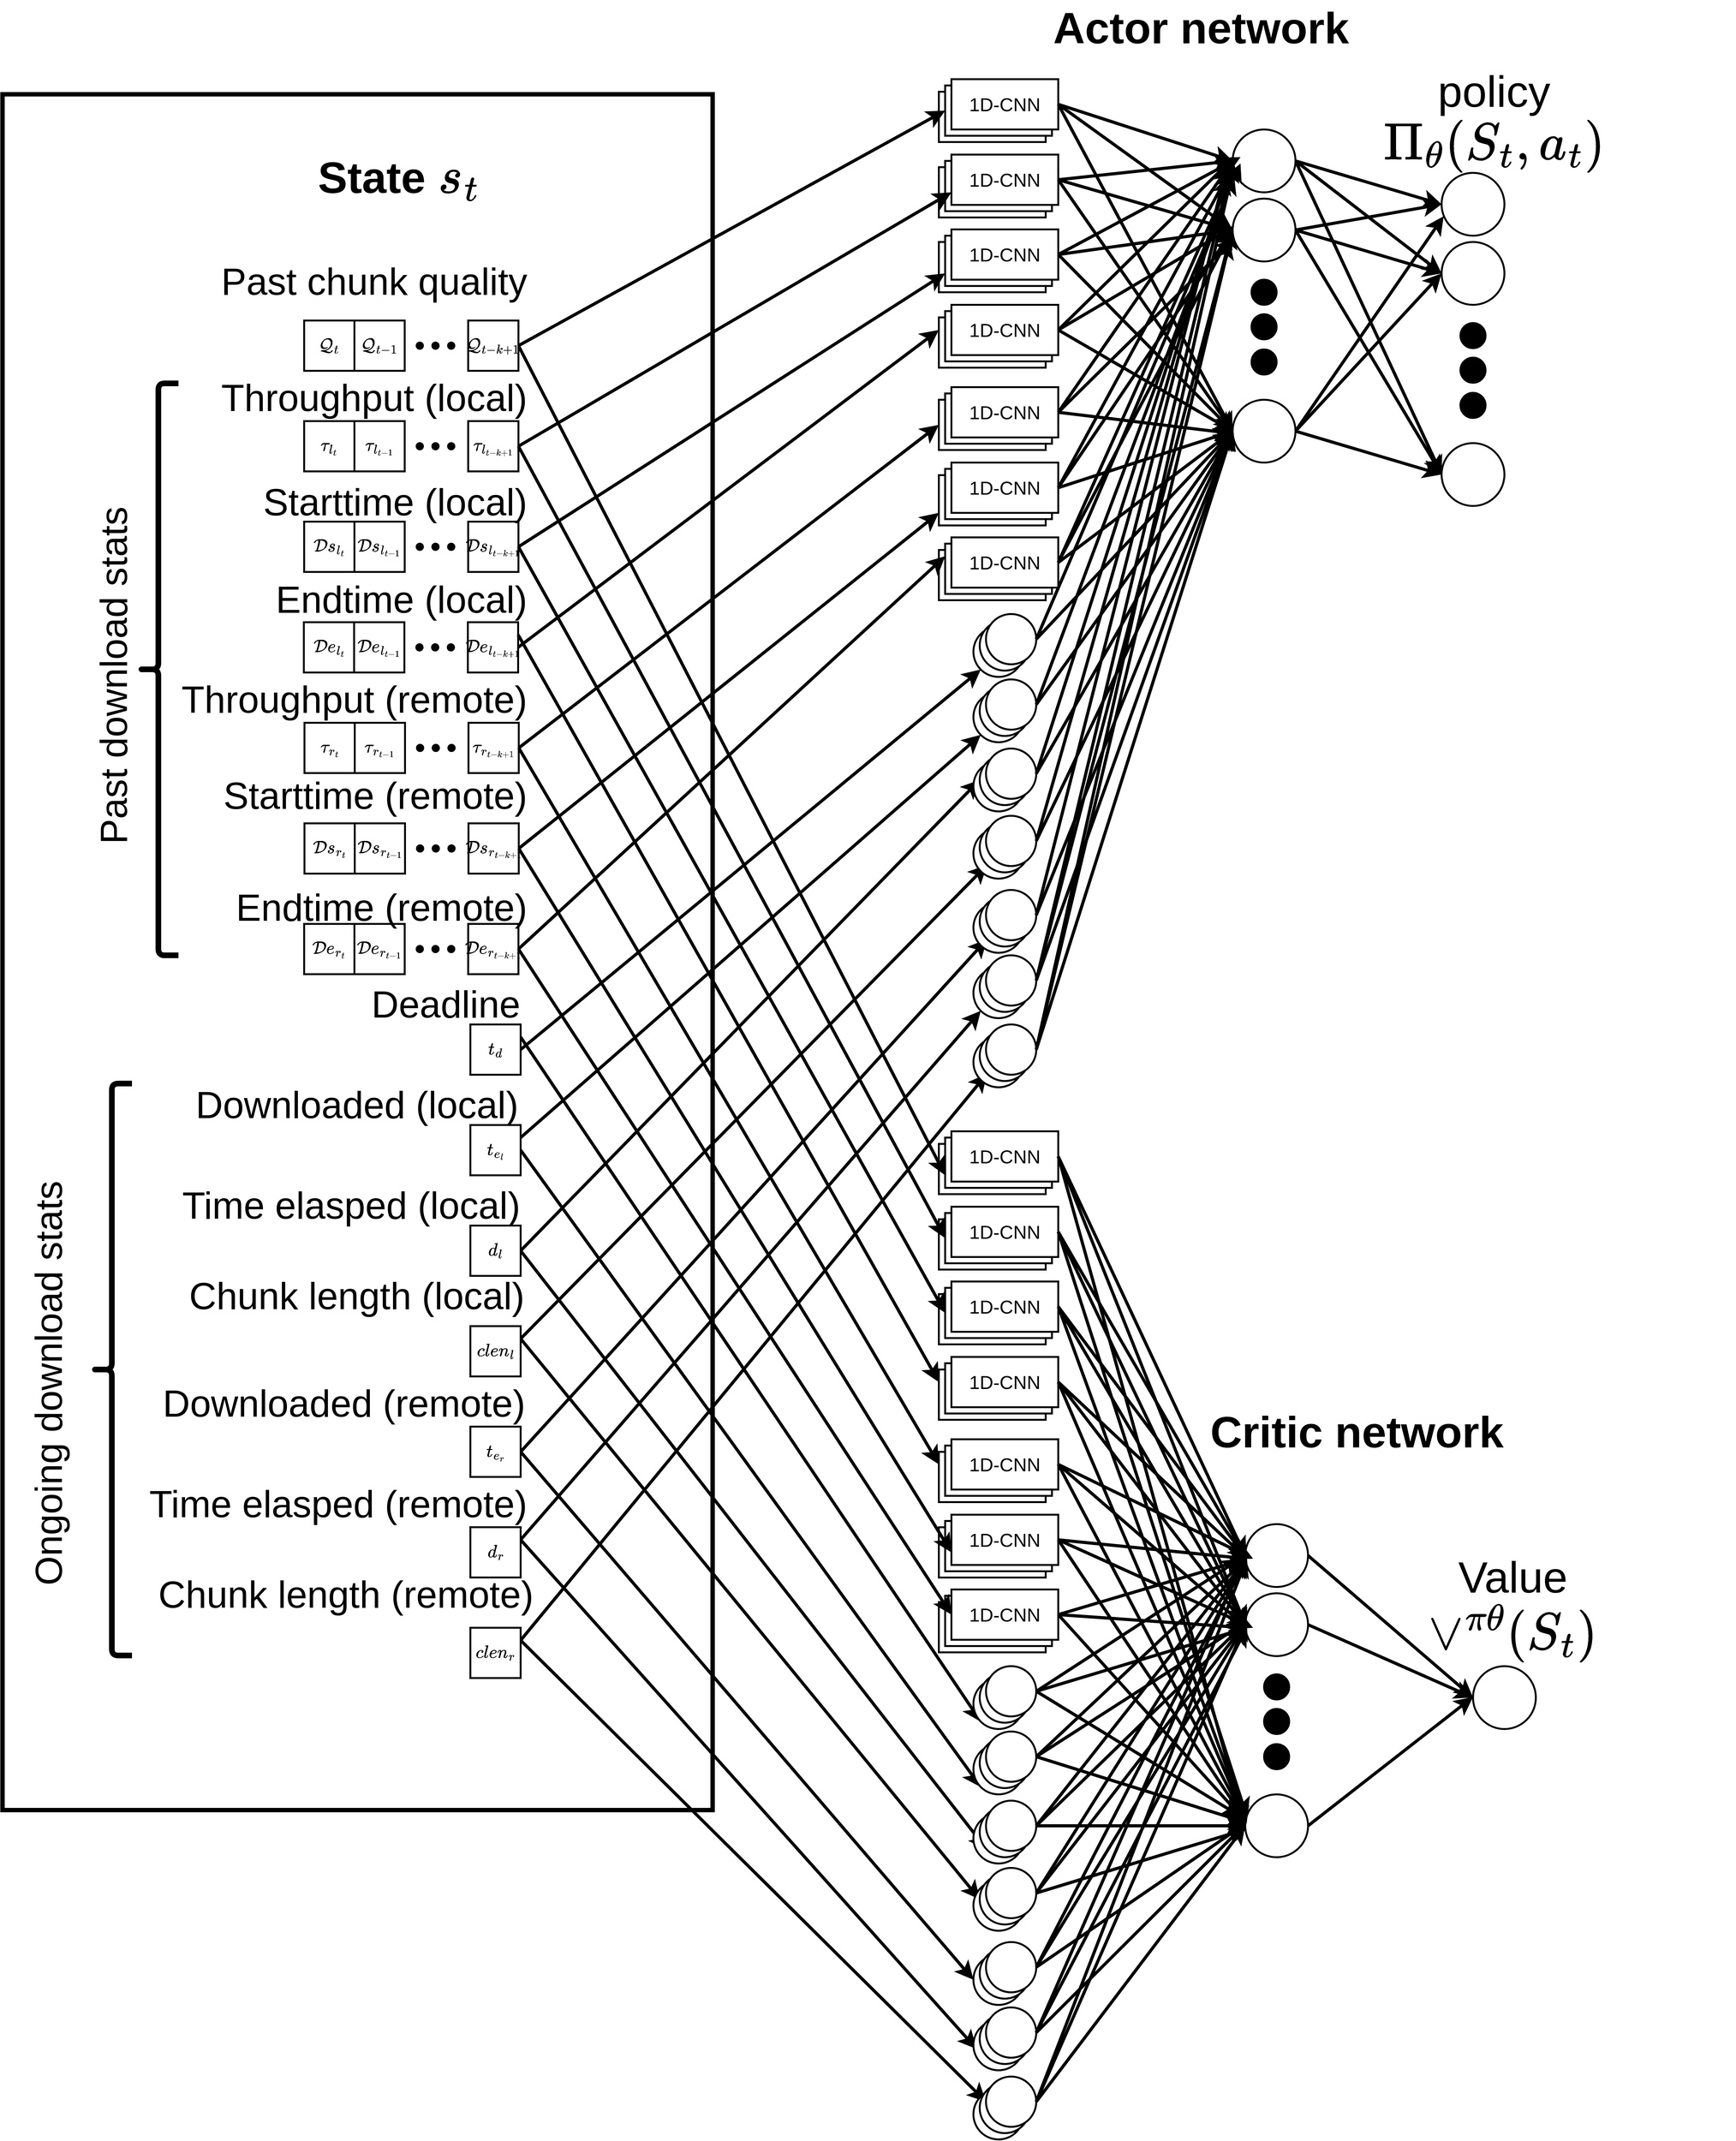<mxfile version="10.5.9" type="device"><diagram id="XJf_cZTo8s8zef1ZdVDy" name="Page-1"><mxGraphModel dx="2372" dy="1954" grid="1" gridSize="10" guides="1" tooltips="1" connect="1" arrows="1" fold="1" page="1" pageScale="1" pageWidth="850" pageHeight="1100" background="none" math="1" shadow="0"><root><mxCell id="0"/><mxCell id="1" parent="0"/><mxCell id="UYZg0xAb-9lqOFq3DUr8-1" value="" style="rounded=0;whiteSpace=wrap;html=1;strokeWidth=7;" parent="1" vertex="1"><mxGeometry x="-360" y="-280" width="1130" height="2730" as="geometry"/></mxCell><mxCell id="0mShH-bwugkP3raLtAoi-23" value="" style="group" parent="1" vertex="1" connectable="0"><mxGeometry x="120" y="400" width="341" height="80" as="geometry"/></mxCell><mxCell id="0mShH-bwugkP3raLtAoi-17" value="\(\mathcal{D}s_{l_{t}}\)" style="rounded=0;whiteSpace=wrap;html=1;strokeWidth=3;fontSize=24;" parent="0mShH-bwugkP3raLtAoi-23" vertex="1"><mxGeometry width="80" height="80" as="geometry"/></mxCell><mxCell id="0mShH-bwugkP3raLtAoi-18" value="\(\mathcal{D}s_{l_{t-1}}\)" style="rounded=0;whiteSpace=wrap;html=1;strokeWidth=3;fontSize=24;" parent="0mShH-bwugkP3raLtAoi-23" vertex="1"><mxGeometry x="80" width="80" height="80" as="geometry"/></mxCell><mxCell id="0mShH-bwugkP3raLtAoi-19" value="" style="ellipse;whiteSpace=wrap;html=1;aspect=fixed;strokeWidth=3;fillColor=#000000;fontSize=24;" parent="0mShH-bwugkP3raLtAoi-23" vertex="1"><mxGeometry x="179" y="35" width="10" height="10" as="geometry"/></mxCell><mxCell id="0mShH-bwugkP3raLtAoi-20" value="" style="ellipse;whiteSpace=wrap;html=1;aspect=fixed;strokeWidth=3;fillColor=#000000;fontSize=24;" parent="0mShH-bwugkP3raLtAoi-23" vertex="1"><mxGeometry x="204" y="35" width="10" height="10" as="geometry"/></mxCell><mxCell id="0mShH-bwugkP3raLtAoi-21" value="" style="ellipse;whiteSpace=wrap;html=1;aspect=fixed;strokeWidth=3;fillColor=#000000;fontSize=24;" parent="0mShH-bwugkP3raLtAoi-23" vertex="1"><mxGeometry x="229" y="35" width="10" height="10" as="geometry"/></mxCell><mxCell id="0mShH-bwugkP3raLtAoi-22" value="\(\mathcal{D}s_{l_{t-k+1}}\)" style="rounded=0;whiteSpace=wrap;html=1;strokeWidth=3;fontSize=24;" parent="0mShH-bwugkP3raLtAoi-23" vertex="1"><mxGeometry x="261" width="80" height="80" as="geometry"/></mxCell><mxCell id="0mShH-bwugkP3raLtAoi-24" value="" style="group" parent="1" vertex="1" connectable="0"><mxGeometry x="120" y="240" width="341" height="80" as="geometry"/></mxCell><mxCell id="0mShH-bwugkP3raLtAoi-10" value="\(\tau_{l_{t}}\)" style="rounded=0;whiteSpace=wrap;html=1;strokeWidth=3;fontSize=24;" parent="0mShH-bwugkP3raLtAoi-24" vertex="1"><mxGeometry width="80" height="80" as="geometry"/></mxCell><mxCell id="0mShH-bwugkP3raLtAoi-11" value="\(\tau_{l_{t-1}}\)" style="rounded=0;whiteSpace=wrap;html=1;strokeWidth=3;fontSize=24;" parent="0mShH-bwugkP3raLtAoi-24" vertex="1"><mxGeometry x="80" width="80" height="80" as="geometry"/></mxCell><mxCell id="0mShH-bwugkP3raLtAoi-12" value="" style="ellipse;whiteSpace=wrap;html=1;aspect=fixed;strokeWidth=3;fillColor=#000000;fontSize=24;" parent="0mShH-bwugkP3raLtAoi-24" vertex="1"><mxGeometry x="179" y="35" width="10" height="10" as="geometry"/></mxCell><mxCell id="0mShH-bwugkP3raLtAoi-13" value="" style="ellipse;whiteSpace=wrap;html=1;aspect=fixed;strokeWidth=3;fillColor=#000000;fontSize=24;" parent="0mShH-bwugkP3raLtAoi-24" vertex="1"><mxGeometry x="204" y="35" width="10" height="10" as="geometry"/></mxCell><mxCell id="0mShH-bwugkP3raLtAoi-14" value="" style="ellipse;whiteSpace=wrap;html=1;aspect=fixed;strokeWidth=3;fillColor=#000000;fontSize=24;" parent="0mShH-bwugkP3raLtAoi-24" vertex="1"><mxGeometry x="229" y="35" width="10" height="10" as="geometry"/></mxCell><mxCell id="0mShH-bwugkP3raLtAoi-15" value="\(\tau_{l_{t-k+1}}\)" style="rounded=0;whiteSpace=wrap;html=1;strokeWidth=3;fontSize=24;" parent="0mShH-bwugkP3raLtAoi-24" vertex="1"><mxGeometry x="261" width="80" height="80" as="geometry"/></mxCell><mxCell id="0mShH-bwugkP3raLtAoi-53" value="" style="group" parent="1" vertex="1" connectable="0"><mxGeometry x="119.5" y="560" width="341" height="80" as="geometry"/></mxCell><mxCell id="0mShH-bwugkP3raLtAoi-54" value="\(\mathcal{D}e_{l_{t}}\)" style="rounded=0;whiteSpace=wrap;html=1;strokeWidth=3;fontSize=24;" parent="0mShH-bwugkP3raLtAoi-53" vertex="1"><mxGeometry width="80" height="80" as="geometry"/></mxCell><mxCell id="0mShH-bwugkP3raLtAoi-55" value="\(\mathcal{D}e_{l_{t-1}}\)" style="rounded=0;whiteSpace=wrap;html=1;strokeWidth=3;fontSize=24;" parent="0mShH-bwugkP3raLtAoi-53" vertex="1"><mxGeometry x="80" width="80" height="80" as="geometry"/></mxCell><mxCell id="0mShH-bwugkP3raLtAoi-56" value="" style="ellipse;whiteSpace=wrap;html=1;aspect=fixed;strokeWidth=3;fillColor=#000000;fontSize=24;" parent="0mShH-bwugkP3raLtAoi-53" vertex="1"><mxGeometry x="179" y="35" width="10" height="10" as="geometry"/></mxCell><mxCell id="0mShH-bwugkP3raLtAoi-57" value="" style="ellipse;whiteSpace=wrap;html=1;aspect=fixed;strokeWidth=3;fillColor=#000000;fontSize=24;" parent="0mShH-bwugkP3raLtAoi-53" vertex="1"><mxGeometry x="204" y="35" width="10" height="10" as="geometry"/></mxCell><mxCell id="0mShH-bwugkP3raLtAoi-58" value="" style="ellipse;whiteSpace=wrap;html=1;aspect=fixed;strokeWidth=3;fillColor=#000000;fontSize=24;" parent="0mShH-bwugkP3raLtAoi-53" vertex="1"><mxGeometry x="229" y="35" width="10" height="10" as="geometry"/></mxCell><mxCell id="0mShH-bwugkP3raLtAoi-59" value="\(\mathcal{D}e_{l_{t-k+1}}\)" style="rounded=0;whiteSpace=wrap;html=1;strokeWidth=3;fontSize=24;" parent="0mShH-bwugkP3raLtAoi-53" vertex="1"><mxGeometry x="261" width="80" height="80" as="geometry"/></mxCell><mxCell id="0mShH-bwugkP3raLtAoi-60" value="" style="group" parent="1" vertex="1" connectable="0"><mxGeometry x="120.5" y="880" width="341" height="80" as="geometry"/></mxCell><mxCell id="0mShH-bwugkP3raLtAoi-61" value="\(\mathcal{D}s_{r_{t}}\)" style="rounded=0;whiteSpace=wrap;html=1;strokeWidth=3;fontSize=24;" parent="0mShH-bwugkP3raLtAoi-60" vertex="1"><mxGeometry width="80" height="80" as="geometry"/></mxCell><mxCell id="0mShH-bwugkP3raLtAoi-62" value="\(\mathcal{D}s_{r_{t-1}}\)" style="rounded=0;whiteSpace=wrap;html=1;strokeWidth=3;fontSize=24;" parent="0mShH-bwugkP3raLtAoi-60" vertex="1"><mxGeometry x="80" width="80" height="80" as="geometry"/></mxCell><mxCell id="0mShH-bwugkP3raLtAoi-63" value="" style="ellipse;whiteSpace=wrap;html=1;aspect=fixed;strokeWidth=3;fillColor=#000000;fontSize=24;" parent="0mShH-bwugkP3raLtAoi-60" vertex="1"><mxGeometry x="179" y="35" width="10" height="10" as="geometry"/></mxCell><mxCell id="0mShH-bwugkP3raLtAoi-64" value="" style="ellipse;whiteSpace=wrap;html=1;aspect=fixed;strokeWidth=3;fillColor=#000000;fontSize=24;" parent="0mShH-bwugkP3raLtAoi-60" vertex="1"><mxGeometry x="204" y="35" width="10" height="10" as="geometry"/></mxCell><mxCell id="0mShH-bwugkP3raLtAoi-65" value="" style="ellipse;whiteSpace=wrap;html=1;aspect=fixed;strokeWidth=3;fillColor=#000000;fontSize=24;" parent="0mShH-bwugkP3raLtAoi-60" vertex="1"><mxGeometry x="229" y="35" width="10" height="10" as="geometry"/></mxCell><mxCell id="0mShH-bwugkP3raLtAoi-66" value="\(\mathcal{D}s_{r_{t-k+1}}\)" style="rounded=0;whiteSpace=wrap;html=1;strokeWidth=3;fontSize=24;" parent="0mShH-bwugkP3raLtAoi-60" vertex="1"><mxGeometry x="261" width="80" height="80" as="geometry"/></mxCell><mxCell id="0mShH-bwugkP3raLtAoi-67" value="" style="group" parent="1" vertex="1" connectable="0"><mxGeometry x="120.5" y="720" width="341" height="80" as="geometry"/></mxCell><mxCell id="0mShH-bwugkP3raLtAoi-68" value="\(\tau_{r_{t}}\)" style="rounded=0;whiteSpace=wrap;html=1;strokeWidth=3;fontSize=24;" parent="0mShH-bwugkP3raLtAoi-67" vertex="1"><mxGeometry width="80" height="80" as="geometry"/></mxCell><mxCell id="0mShH-bwugkP3raLtAoi-69" value="\(\tau_{r_{t-1}}\)" style="rounded=0;whiteSpace=wrap;html=1;strokeWidth=3;fontSize=24;" parent="0mShH-bwugkP3raLtAoi-67" vertex="1"><mxGeometry x="80" width="80" height="80" as="geometry"/></mxCell><mxCell id="0mShH-bwugkP3raLtAoi-70" value="" style="ellipse;whiteSpace=wrap;html=1;aspect=fixed;strokeWidth=3;fillColor=#000000;fontSize=24;" parent="0mShH-bwugkP3raLtAoi-67" vertex="1"><mxGeometry x="179" y="35" width="10" height="10" as="geometry"/></mxCell><mxCell id="0mShH-bwugkP3raLtAoi-71" value="" style="ellipse;whiteSpace=wrap;html=1;aspect=fixed;strokeWidth=3;fillColor=#000000;fontSize=24;" parent="0mShH-bwugkP3raLtAoi-67" vertex="1"><mxGeometry x="204" y="35" width="10" height="10" as="geometry"/></mxCell><mxCell id="0mShH-bwugkP3raLtAoi-72" value="" style="ellipse;whiteSpace=wrap;html=1;aspect=fixed;strokeWidth=3;fillColor=#000000;fontSize=24;" parent="0mShH-bwugkP3raLtAoi-67" vertex="1"><mxGeometry x="229" y="35" width="10" height="10" as="geometry"/></mxCell><mxCell id="0mShH-bwugkP3raLtAoi-73" value="\(\tau_{r_{t-k+1}}\)" style="rounded=0;whiteSpace=wrap;html=1;strokeWidth=3;fontSize=24;" parent="0mShH-bwugkP3raLtAoi-67" vertex="1"><mxGeometry x="261" width="80" height="80" as="geometry"/></mxCell><mxCell id="0mShH-bwugkP3raLtAoi-74" value="" style="group" parent="1" vertex="1" connectable="0"><mxGeometry x="120" y="1040" width="341" height="80" as="geometry"/></mxCell><mxCell id="0mShH-bwugkP3raLtAoi-75" value="\(\mathcal{D}e_{r_{t}}\)" style="rounded=0;whiteSpace=wrap;html=1;strokeWidth=3;fontSize=24;" parent="0mShH-bwugkP3raLtAoi-74" vertex="1"><mxGeometry width="80" height="80" as="geometry"/></mxCell><mxCell id="0mShH-bwugkP3raLtAoi-76" value="\(\mathcal{D}e_{r_{t-1}}\)" style="rounded=0;whiteSpace=wrap;html=1;strokeWidth=3;fontSize=24;" parent="0mShH-bwugkP3raLtAoi-74" vertex="1"><mxGeometry x="80" width="80" height="80" as="geometry"/></mxCell><mxCell id="0mShH-bwugkP3raLtAoi-77" value="" style="ellipse;whiteSpace=wrap;html=1;aspect=fixed;strokeWidth=3;fillColor=#000000;fontSize=24;" parent="0mShH-bwugkP3raLtAoi-74" vertex="1"><mxGeometry x="179" y="35" width="10" height="10" as="geometry"/></mxCell><mxCell id="0mShH-bwugkP3raLtAoi-78" value="" style="ellipse;whiteSpace=wrap;html=1;aspect=fixed;strokeWidth=3;fillColor=#000000;fontSize=24;" parent="0mShH-bwugkP3raLtAoi-74" vertex="1"><mxGeometry x="204" y="35" width="10" height="10" as="geometry"/></mxCell><mxCell id="0mShH-bwugkP3raLtAoi-79" value="" style="ellipse;whiteSpace=wrap;html=1;aspect=fixed;strokeWidth=3;fillColor=#000000;fontSize=24;" parent="0mShH-bwugkP3raLtAoi-74" vertex="1"><mxGeometry x="229" y="35" width="10" height="10" as="geometry"/></mxCell><mxCell id="0mShH-bwugkP3raLtAoi-80" value="\(\mathcal{D}e_{r_{t-k+1}}\)" style="rounded=0;whiteSpace=wrap;html=1;strokeWidth=3;fontSize=24;" parent="0mShH-bwugkP3raLtAoi-74" vertex="1"><mxGeometry x="261" width="80" height="80" as="geometry"/></mxCell><mxCell id="0mShH-bwugkP3raLtAoi-241" style="edgeStyle=none;rounded=0;orthogonalLoop=1;jettySize=auto;html=1;exitX=1;exitY=0.5;exitDx=0;exitDy=0;entryX=0;entryY=1;entryDx=0;entryDy=0;endSize=14;strokeWidth=5;fontSize=30;" parent="1" source="0mShH-bwugkP3raLtAoi-81" target="0mShH-bwugkP3raLtAoi-130" edge="1"><mxGeometry relative="1" as="geometry"/></mxCell><mxCell id="0mShH-bwugkP3raLtAoi-256" style="edgeStyle=none;rounded=0;orthogonalLoop=1;jettySize=auto;html=1;exitX=1;exitY=0.25;exitDx=0;exitDy=0;entryX=0;entryY=1;entryDx=0;entryDy=0;endSize=14;strokeWidth=5;fontSize=30;" parent="1" source="0mShH-bwugkP3raLtAoi-81" target="0mShH-bwugkP3raLtAoi-205" edge="1"><mxGeometry relative="1" as="geometry"/></mxCell><mxCell id="0mShH-bwugkP3raLtAoi-81" value="\(t_d\)" style="rounded=0;whiteSpace=wrap;html=1;strokeWidth=3;fontSize=24;" parent="1" vertex="1"><mxGeometry x="384.5" y="1200" width="80" height="80" as="geometry"/></mxCell><mxCell id="0mShH-bwugkP3raLtAoi-242" style="edgeStyle=none;rounded=0;orthogonalLoop=1;jettySize=auto;html=1;exitX=1;exitY=0.25;exitDx=0;exitDy=0;entryX=0;entryY=1;entryDx=0;entryDy=0;endSize=14;strokeWidth=5;fontSize=30;" parent="1" source="0mShH-bwugkP3raLtAoi-82" target="0mShH-bwugkP3raLtAoi-135" edge="1"><mxGeometry relative="1" as="geometry"/></mxCell><mxCell id="0mShH-bwugkP3raLtAoi-257" style="edgeStyle=none;rounded=0;orthogonalLoop=1;jettySize=auto;html=1;exitX=1;exitY=0.5;exitDx=0;exitDy=0;entryX=0;entryY=1;entryDx=0;entryDy=0;endSize=14;strokeWidth=5;fontSize=30;" parent="1" source="0mShH-bwugkP3raLtAoi-82" target="0mShH-bwugkP3raLtAoi-209" edge="1"><mxGeometry relative="1" as="geometry"/></mxCell><mxCell id="0mShH-bwugkP3raLtAoi-82" value="\(t_{e_l}\)" style="rounded=0;whiteSpace=wrap;html=1;strokeWidth=3;fontSize=24;" parent="1" vertex="1"><mxGeometry x="384.5" y="1360" width="80" height="80" as="geometry"/></mxCell><mxCell id="0mShH-bwugkP3raLtAoi-243" style="edgeStyle=none;rounded=0;orthogonalLoop=1;jettySize=auto;html=1;exitX=1;exitY=0.5;exitDx=0;exitDy=0;entryX=0;entryY=0.5;entryDx=0;entryDy=0;endSize=14;strokeWidth=5;fontSize=30;" parent="1" source="0mShH-bwugkP3raLtAoi-83" target="0mShH-bwugkP3raLtAoi-140" edge="1"><mxGeometry relative="1" as="geometry"/></mxCell><mxCell id="0mShH-bwugkP3raLtAoi-258" style="edgeStyle=none;rounded=0;orthogonalLoop=1;jettySize=auto;html=1;exitX=1;exitY=0.5;exitDx=0;exitDy=0;entryX=0;entryY=1;entryDx=0;entryDy=0;endSize=14;strokeWidth=5;fontSize=30;" parent="1" source="0mShH-bwugkP3raLtAoi-83" target="0mShH-bwugkP3raLtAoi-214" edge="1"><mxGeometry relative="1" as="geometry"/></mxCell><mxCell id="0mShH-bwugkP3raLtAoi-83" value="\(d_l\)" style="rounded=0;whiteSpace=wrap;html=1;strokeWidth=3;fontSize=24;" parent="1" vertex="1"><mxGeometry x="384.5" y="1520" width="80" height="80" as="geometry"/></mxCell><mxCell id="0mShH-bwugkP3raLtAoi-244" style="edgeStyle=none;rounded=0;orthogonalLoop=1;jettySize=auto;html=1;exitX=1;exitY=0.25;exitDx=0;exitDy=0;entryX=0;entryY=1;entryDx=0;entryDy=0;endSize=14;strokeWidth=5;fontSize=30;" parent="1" source="0mShH-bwugkP3raLtAoi-84" target="0mShH-bwugkP3raLtAoi-144" edge="1"><mxGeometry relative="1" as="geometry"/></mxCell><mxCell id="0mShH-bwugkP3raLtAoi-259" style="edgeStyle=none;rounded=0;orthogonalLoop=1;jettySize=auto;html=1;exitX=1;exitY=0.25;exitDx=0;exitDy=0;entryX=0;entryY=0.5;entryDx=0;entryDy=0;endSize=14;strokeWidth=5;fontSize=30;" parent="1" source="0mShH-bwugkP3raLtAoi-84" target="0mShH-bwugkP3raLtAoi-218" edge="1"><mxGeometry relative="1" as="geometry"/></mxCell><mxCell id="0mShH-bwugkP3raLtAoi-84" value="\(clen_l\)" style="rounded=0;whiteSpace=wrap;html=1;strokeWidth=3;fontSize=24;" parent="1" vertex="1"><mxGeometry x="384.5" y="1680" width="80" height="80" as="geometry"/></mxCell><mxCell id="0mShH-bwugkP3raLtAoi-245" style="edgeStyle=none;rounded=0;orthogonalLoop=1;jettySize=auto;html=1;exitX=1;exitY=0.5;exitDx=0;exitDy=0;entryX=0;entryY=1;entryDx=0;entryDy=0;endSize=14;strokeWidth=5;fontSize=30;" parent="1" source="0mShH-bwugkP3raLtAoi-88" target="0mShH-bwugkP3raLtAoi-162" edge="1"><mxGeometry relative="1" as="geometry"/></mxCell><mxCell id="0mShH-bwugkP3raLtAoi-260" style="edgeStyle=none;rounded=0;orthogonalLoop=1;jettySize=auto;html=1;exitX=1;exitY=0.5;exitDx=0;exitDy=0;entryX=0;entryY=0.5;entryDx=0;entryDy=0;endSize=14;strokeWidth=5;fontSize=30;" parent="1" source="0mShH-bwugkP3raLtAoi-88" target="0mShH-bwugkP3raLtAoi-221" edge="1"><mxGeometry relative="1" as="geometry"/></mxCell><mxCell id="0mShH-bwugkP3raLtAoi-88" value="\(t_{e_r}\)" style="rounded=0;whiteSpace=wrap;html=1;strokeWidth=3;fontSize=24;" parent="1" vertex="1"><mxGeometry x="384.5" y="1839.897" width="80" height="80" as="geometry"/></mxCell><mxCell id="0mShH-bwugkP3raLtAoi-247" style="edgeStyle=none;rounded=0;orthogonalLoop=1;jettySize=auto;html=1;exitX=1;exitY=0.25;exitDx=0;exitDy=0;entryX=0;entryY=1;entryDx=0;entryDy=0;endSize=14;strokeWidth=5;fontSize=30;" parent="1" source="0mShH-bwugkP3raLtAoi-89" target="0mShH-bwugkP3raLtAoi-165" edge="1"><mxGeometry relative="1" as="geometry"/></mxCell><mxCell id="0mShH-bwugkP3raLtAoi-261" style="edgeStyle=none;rounded=0;orthogonalLoop=1;jettySize=auto;html=1;exitX=1;exitY=0.25;exitDx=0;exitDy=0;endSize=14;strokeWidth=5;fontSize=30;" parent="1" source="0mShH-bwugkP3raLtAoi-89" edge="1"><mxGeometry relative="1" as="geometry"><mxPoint x="1190" y="2830" as="targetPoint"/></mxGeometry></mxCell><mxCell id="0mShH-bwugkP3raLtAoi-89" value="\(d_r\)" style="rounded=0;whiteSpace=wrap;html=1;strokeWidth=3;fontSize=24;" parent="1" vertex="1"><mxGeometry x="384.5" y="1999.897" width="80" height="80" as="geometry"/></mxCell><mxCell id="0mShH-bwugkP3raLtAoi-248" style="edgeStyle=none;rounded=0;orthogonalLoop=1;jettySize=auto;html=1;exitX=1;exitY=0.25;exitDx=0;exitDy=0;entryX=0;entryY=1;entryDx=0;entryDy=0;endSize=14;strokeWidth=5;fontSize=30;" parent="1" source="0mShH-bwugkP3raLtAoi-90" target="0mShH-bwugkP3raLtAoi-170" edge="1"><mxGeometry relative="1" as="geometry"/></mxCell><mxCell id="0mShH-bwugkP3raLtAoi-262" style="edgeStyle=none;rounded=0;orthogonalLoop=1;jettySize=auto;html=1;exitX=1;exitY=0.25;exitDx=0;exitDy=0;entryX=0;entryY=0.5;entryDx=0;entryDy=0;endSize=14;strokeWidth=5;fontSize=30;" parent="1" source="0mShH-bwugkP3raLtAoi-90" target="0mShH-bwugkP3raLtAoi-231" edge="1"><mxGeometry relative="1" as="geometry"/></mxCell><mxCell id="0mShH-bwugkP3raLtAoi-90" value="\(clen_r\)" style="rounded=0;whiteSpace=wrap;html=1;strokeWidth=3;fontSize=24;" parent="1" vertex="1"><mxGeometry x="384.5" y="2159.897" width="80" height="80" as="geometry"/></mxCell><mxCell id="0mShH-bwugkP3raLtAoi-101" value="" style="group" parent="1" vertex="1" connectable="0"><mxGeometry x="1130" y="-304" width="190" height="100" as="geometry"/></mxCell><mxCell id="0mShH-bwugkP3raLtAoi-91" value="" style="rounded=0;strokeWidth=3;fontSize=30;labelBackgroundColor=none;fillColor=#FFFFFF;whiteSpace=wrap;html=1;" parent="0mShH-bwugkP3raLtAoi-101" vertex="1"><mxGeometry y="20" width="170" height="80" as="geometry"/></mxCell><mxCell id="0mShH-bwugkP3raLtAoi-96" value="" style="rounded=0;strokeWidth=3;fontSize=30;labelBackgroundColor=none;fillColor=#FFFFFF;whiteSpace=wrap;html=1;" parent="0mShH-bwugkP3raLtAoi-101" vertex="1"><mxGeometry x="10" y="10" width="170" height="80" as="geometry"/></mxCell><mxCell id="0mShH-bwugkP3raLtAoi-97" value="1D-CNN" style="rounded=0;strokeWidth=3;fontSize=30;labelBackgroundColor=none;fillColor=#FFFFFF;whiteSpace=wrap;html=1;" parent="0mShH-bwugkP3raLtAoi-101" vertex="1"><mxGeometry x="20" width="170" height="80" as="geometry"/></mxCell><mxCell id="0mShH-bwugkP3raLtAoi-102" value="" style="group" parent="1" vertex="1" connectable="0"><mxGeometry x="1130" y="-184" width="190" height="100" as="geometry"/></mxCell><mxCell id="0mShH-bwugkP3raLtAoi-103" value="" style="rounded=0;strokeWidth=3;fontSize=30;labelBackgroundColor=none;fillColor=#FFFFFF;whiteSpace=wrap;html=1;" parent="0mShH-bwugkP3raLtAoi-102" vertex="1"><mxGeometry y="20" width="170" height="80" as="geometry"/></mxCell><mxCell id="0mShH-bwugkP3raLtAoi-104" value="" style="rounded=0;strokeWidth=3;fontSize=30;labelBackgroundColor=none;fillColor=#FFFFFF;whiteSpace=wrap;html=1;" parent="0mShH-bwugkP3raLtAoi-102" vertex="1"><mxGeometry x="10" y="10" width="170" height="80" as="geometry"/></mxCell><mxCell id="0mShH-bwugkP3raLtAoi-105" value="1D-CNN" style="rounded=0;strokeWidth=3;fontSize=30;labelBackgroundColor=none;fillColor=#FFFFFF;whiteSpace=wrap;html=1;" parent="0mShH-bwugkP3raLtAoi-102" vertex="1"><mxGeometry x="20" width="170" height="80" as="geometry"/></mxCell><mxCell id="0mShH-bwugkP3raLtAoi-106" value="" style="group" parent="1" vertex="1" connectable="0"><mxGeometry x="1130" y="-65" width="190" height="100" as="geometry"/></mxCell><mxCell id="0mShH-bwugkP3raLtAoi-107" value="" style="rounded=0;strokeWidth=3;fontSize=30;labelBackgroundColor=none;fillColor=#FFFFFF;whiteSpace=wrap;html=1;" parent="0mShH-bwugkP3raLtAoi-106" vertex="1"><mxGeometry y="20" width="170" height="80" as="geometry"/></mxCell><mxCell id="0mShH-bwugkP3raLtAoi-108" value="" style="rounded=0;strokeWidth=3;fontSize=30;labelBackgroundColor=none;fillColor=#FFFFFF;whiteSpace=wrap;html=1;" parent="0mShH-bwugkP3raLtAoi-106" vertex="1"><mxGeometry x="10" y="10" width="170" height="80" as="geometry"/></mxCell><mxCell id="0mShH-bwugkP3raLtAoi-109" value="1D-CNN" style="rounded=0;strokeWidth=3;fontSize=30;labelBackgroundColor=none;fillColor=#FFFFFF;whiteSpace=wrap;html=1;" parent="0mShH-bwugkP3raLtAoi-106" vertex="1"><mxGeometry x="20" width="170" height="80" as="geometry"/></mxCell><mxCell id="0mShH-bwugkP3raLtAoi-110" value="" style="group" parent="1" vertex="1" connectable="0"><mxGeometry x="1130" y="55" width="190" height="100" as="geometry"/></mxCell><mxCell id="0mShH-bwugkP3raLtAoi-111" value="" style="rounded=0;strokeWidth=3;fontSize=30;labelBackgroundColor=none;fillColor=#FFFFFF;whiteSpace=wrap;html=1;" parent="0mShH-bwugkP3raLtAoi-110" vertex="1"><mxGeometry y="20" width="170" height="80" as="geometry"/></mxCell><mxCell id="0mShH-bwugkP3raLtAoi-112" value="" style="rounded=0;strokeWidth=3;fontSize=30;labelBackgroundColor=none;fillColor=#FFFFFF;whiteSpace=wrap;html=1;" parent="0mShH-bwugkP3raLtAoi-110" vertex="1"><mxGeometry x="10" y="10" width="170" height="80" as="geometry"/></mxCell><mxCell id="0mShH-bwugkP3raLtAoi-113" value="1D-CNN" style="rounded=0;strokeWidth=3;fontSize=30;labelBackgroundColor=none;fillColor=#FFFFFF;whiteSpace=wrap;html=1;" parent="0mShH-bwugkP3raLtAoi-110" vertex="1"><mxGeometry x="20" width="170" height="80" as="geometry"/></mxCell><mxCell id="0mShH-bwugkP3raLtAoi-114" value="" style="group" parent="1" vertex="1" connectable="0"><mxGeometry x="1130" y="186" width="190" height="100" as="geometry"/></mxCell><mxCell id="0mShH-bwugkP3raLtAoi-115" value="" style="rounded=0;strokeWidth=3;fontSize=30;labelBackgroundColor=none;fillColor=#FFFFFF;whiteSpace=wrap;html=1;" parent="0mShH-bwugkP3raLtAoi-114" vertex="1"><mxGeometry y="20" width="170" height="80" as="geometry"/></mxCell><mxCell id="0mShH-bwugkP3raLtAoi-116" value="" style="rounded=0;strokeWidth=3;fontSize=30;labelBackgroundColor=none;fillColor=#FFFFFF;whiteSpace=wrap;html=1;" parent="0mShH-bwugkP3raLtAoi-114" vertex="1"><mxGeometry x="10" y="10" width="170" height="80" as="geometry"/></mxCell><mxCell id="0mShH-bwugkP3raLtAoi-117" value="1D-CNN" style="rounded=0;strokeWidth=3;fontSize=30;labelBackgroundColor=none;fillColor=#FFFFFF;whiteSpace=wrap;html=1;" parent="0mShH-bwugkP3raLtAoi-114" vertex="1"><mxGeometry x="20" width="170" height="80" as="geometry"/></mxCell><mxCell id="0mShH-bwugkP3raLtAoi-118" value="" style="group" parent="1" vertex="1" connectable="0"><mxGeometry x="1130" y="306" width="190" height="100" as="geometry"/></mxCell><mxCell id="0mShH-bwugkP3raLtAoi-119" value="" style="rounded=0;strokeWidth=3;fontSize=30;labelBackgroundColor=none;fillColor=#FFFFFF;whiteSpace=wrap;html=1;" parent="0mShH-bwugkP3raLtAoi-118" vertex="1"><mxGeometry y="20" width="170" height="80" as="geometry"/></mxCell><mxCell id="0mShH-bwugkP3raLtAoi-120" value="" style="rounded=0;strokeWidth=3;fontSize=30;labelBackgroundColor=none;fillColor=#FFFFFF;whiteSpace=wrap;html=1;" parent="0mShH-bwugkP3raLtAoi-118" vertex="1"><mxGeometry x="10" y="10" width="170" height="80" as="geometry"/></mxCell><mxCell id="0mShH-bwugkP3raLtAoi-121" value="1D-CNN" style="rounded=0;strokeWidth=3;fontSize=30;labelBackgroundColor=none;fillColor=#FFFFFF;whiteSpace=wrap;html=1;" parent="0mShH-bwugkP3raLtAoi-118" vertex="1"><mxGeometry x="20" width="170" height="80" as="geometry"/></mxCell><mxCell id="0mShH-bwugkP3raLtAoi-122" value="" style="group" parent="1" vertex="1" connectable="0"><mxGeometry x="1130" y="425" width="190" height="100" as="geometry"/></mxCell><mxCell id="0mShH-bwugkP3raLtAoi-123" value="" style="rounded=0;strokeWidth=3;fontSize=30;labelBackgroundColor=none;fillColor=#FFFFFF;whiteSpace=wrap;html=1;" parent="0mShH-bwugkP3raLtAoi-122" vertex="1"><mxGeometry y="20" width="170" height="80" as="geometry"/></mxCell><mxCell id="0mShH-bwugkP3raLtAoi-124" value="" style="rounded=0;strokeWidth=3;fontSize=30;labelBackgroundColor=none;fillColor=#FFFFFF;whiteSpace=wrap;html=1;" parent="0mShH-bwugkP3raLtAoi-122" vertex="1"><mxGeometry x="10" y="10" width="170" height="80" as="geometry"/></mxCell><mxCell id="0mShH-bwugkP3raLtAoi-125" value="1D-CNN" style="rounded=0;strokeWidth=3;fontSize=30;labelBackgroundColor=none;fillColor=#FFFFFF;whiteSpace=wrap;html=1;" parent="0mShH-bwugkP3raLtAoi-122" vertex="1"><mxGeometry x="20" width="170" height="80" as="geometry"/></mxCell><mxCell id="0mShH-bwugkP3raLtAoi-133" value="" style="group" parent="1" vertex="1" connectable="0"><mxGeometry x="1185" y="547" width="100" height="100" as="geometry"/></mxCell><mxCell id="0mShH-bwugkP3raLtAoi-130" value="" style="ellipse;whiteSpace=wrap;html=1;aspect=fixed;labelBackgroundColor=none;strokeWidth=3;fillColor=#FFFFFF;fontSize=30;" parent="0mShH-bwugkP3raLtAoi-133" vertex="1"><mxGeometry y="20" width="80" height="80" as="geometry"/></mxCell><mxCell id="0mShH-bwugkP3raLtAoi-131" value="" style="ellipse;whiteSpace=wrap;html=1;aspect=fixed;labelBackgroundColor=none;strokeWidth=3;fillColor=#FFFFFF;fontSize=30;" parent="0mShH-bwugkP3raLtAoi-133" vertex="1"><mxGeometry x="10" y="10" width="80" height="80" as="geometry"/></mxCell><mxCell id="0mShH-bwugkP3raLtAoi-132" value="" style="ellipse;whiteSpace=wrap;html=1;aspect=fixed;labelBackgroundColor=none;strokeWidth=3;fillColor=#FFFFFF;fontSize=30;" parent="0mShH-bwugkP3raLtAoi-133" vertex="1"><mxGeometry x="20" width="80" height="80" as="geometry"/></mxCell><mxCell id="0mShH-bwugkP3raLtAoi-134" value="" style="group" parent="1" vertex="1" connectable="0"><mxGeometry x="1185" y="651" width="100" height="100" as="geometry"/></mxCell><mxCell id="0mShH-bwugkP3raLtAoi-135" value="" style="ellipse;whiteSpace=wrap;html=1;aspect=fixed;labelBackgroundColor=none;strokeWidth=3;fillColor=#FFFFFF;fontSize=30;" parent="0mShH-bwugkP3raLtAoi-134" vertex="1"><mxGeometry y="20" width="80" height="80" as="geometry"/></mxCell><mxCell id="0mShH-bwugkP3raLtAoi-136" value="" style="ellipse;whiteSpace=wrap;html=1;aspect=fixed;labelBackgroundColor=none;strokeWidth=3;fillColor=#FFFFFF;fontSize=30;" parent="0mShH-bwugkP3raLtAoi-134" vertex="1"><mxGeometry x="10" y="10" width="80" height="80" as="geometry"/></mxCell><mxCell id="0mShH-bwugkP3raLtAoi-137" value="" style="ellipse;whiteSpace=wrap;html=1;aspect=fixed;labelBackgroundColor=none;strokeWidth=3;fillColor=#FFFFFF;fontSize=30;" parent="0mShH-bwugkP3raLtAoi-134" vertex="1"><mxGeometry x="20" width="80" height="80" as="geometry"/></mxCell><mxCell id="0mShH-bwugkP3raLtAoi-138" value="" style="group" parent="1" vertex="1" connectable="0"><mxGeometry x="1185" y="761" width="100" height="100" as="geometry"/></mxCell><mxCell id="0mShH-bwugkP3raLtAoi-139" value="" style="ellipse;whiteSpace=wrap;html=1;aspect=fixed;labelBackgroundColor=none;strokeWidth=3;fillColor=#FFFFFF;fontSize=30;" parent="0mShH-bwugkP3raLtAoi-138" vertex="1"><mxGeometry y="20" width="80" height="80" as="geometry"/></mxCell><mxCell id="0mShH-bwugkP3raLtAoi-140" value="" style="ellipse;whiteSpace=wrap;html=1;aspect=fixed;labelBackgroundColor=none;strokeWidth=3;fillColor=#FFFFFF;fontSize=30;" parent="0mShH-bwugkP3raLtAoi-138" vertex="1"><mxGeometry x="10" y="10" width="80" height="80" as="geometry"/></mxCell><mxCell id="0mShH-bwugkP3raLtAoi-141" value="" style="ellipse;whiteSpace=wrap;html=1;aspect=fixed;labelBackgroundColor=none;strokeWidth=3;fillColor=#FFFFFF;fontSize=30;" parent="0mShH-bwugkP3raLtAoi-138" vertex="1"><mxGeometry x="20" width="80" height="80" as="geometry"/></mxCell><mxCell id="0mShH-bwugkP3raLtAoi-142" value="" style="group" parent="1" vertex="1" connectable="0"><mxGeometry x="1185" y="868" width="100" height="100" as="geometry"/></mxCell><mxCell id="0mShH-bwugkP3raLtAoi-143" value="" style="ellipse;whiteSpace=wrap;html=1;aspect=fixed;labelBackgroundColor=none;strokeWidth=3;fillColor=#FFFFFF;fontSize=30;" parent="0mShH-bwugkP3raLtAoi-142" vertex="1"><mxGeometry y="20" width="80" height="80" as="geometry"/></mxCell><mxCell id="0mShH-bwugkP3raLtAoi-144" value="" style="ellipse;whiteSpace=wrap;html=1;aspect=fixed;labelBackgroundColor=none;strokeWidth=3;fillColor=#FFFFFF;fontSize=30;" parent="0mShH-bwugkP3raLtAoi-142" vertex="1"><mxGeometry x="10" y="10" width="80" height="80" as="geometry"/></mxCell><mxCell id="0mShH-bwugkP3raLtAoi-145" value="" style="ellipse;whiteSpace=wrap;html=1;aspect=fixed;labelBackgroundColor=none;strokeWidth=3;fillColor=#FFFFFF;fontSize=30;" parent="0mShH-bwugkP3raLtAoi-142" vertex="1"><mxGeometry x="20" width="80" height="80" as="geometry"/></mxCell><mxCell id="0mShH-bwugkP3raLtAoi-160" value="" style="group" parent="1" vertex="1" connectable="0"><mxGeometry x="1185" y="986" width="100" height="100" as="geometry"/></mxCell><mxCell id="0mShH-bwugkP3raLtAoi-161" value="" style="ellipse;whiteSpace=wrap;html=1;aspect=fixed;labelBackgroundColor=none;strokeWidth=3;fillColor=#FFFFFF;fontSize=30;" parent="0mShH-bwugkP3raLtAoi-160" vertex="1"><mxGeometry y="20" width="80" height="80" as="geometry"/></mxCell><mxCell id="0mShH-bwugkP3raLtAoi-162" value="" style="ellipse;whiteSpace=wrap;html=1;aspect=fixed;labelBackgroundColor=none;strokeWidth=3;fillColor=#FFFFFF;fontSize=30;" parent="0mShH-bwugkP3raLtAoi-160" vertex="1"><mxGeometry x="10" y="10" width="80" height="80" as="geometry"/></mxCell><mxCell id="0mShH-bwugkP3raLtAoi-163" value="" style="ellipse;whiteSpace=wrap;html=1;aspect=fixed;labelBackgroundColor=none;strokeWidth=3;fillColor=#FFFFFF;fontSize=30;" parent="0mShH-bwugkP3raLtAoi-160" vertex="1"><mxGeometry x="20" width="80" height="80" as="geometry"/></mxCell><mxCell id="0mShH-bwugkP3raLtAoi-164" value="" style="group" parent="1" vertex="1" connectable="0"><mxGeometry x="1185" y="1090" width="100" height="100" as="geometry"/></mxCell><mxCell id="0mShH-bwugkP3raLtAoi-165" value="" style="ellipse;whiteSpace=wrap;html=1;aspect=fixed;labelBackgroundColor=none;strokeWidth=3;fillColor=#FFFFFF;fontSize=30;" parent="0mShH-bwugkP3raLtAoi-164" vertex="1"><mxGeometry y="20" width="80" height="80" as="geometry"/></mxCell><mxCell id="0mShH-bwugkP3raLtAoi-166" value="" style="ellipse;whiteSpace=wrap;html=1;aspect=fixed;labelBackgroundColor=none;strokeWidth=3;fillColor=#FFFFFF;fontSize=30;" parent="0mShH-bwugkP3raLtAoi-164" vertex="1"><mxGeometry x="10" y="10" width="80" height="80" as="geometry"/></mxCell><mxCell id="0mShH-bwugkP3raLtAoi-167" value="" style="ellipse;whiteSpace=wrap;html=1;aspect=fixed;labelBackgroundColor=none;strokeWidth=3;fillColor=#FFFFFF;fontSize=30;" parent="0mShH-bwugkP3raLtAoi-164" vertex="1"><mxGeometry x="20" width="80" height="80" as="geometry"/></mxCell><mxCell id="0mShH-bwugkP3raLtAoi-168" value="" style="group" parent="1" vertex="1" connectable="0"><mxGeometry x="1185" y="1200" width="100" height="100" as="geometry"/></mxCell><mxCell id="0mShH-bwugkP3raLtAoi-169" value="" style="ellipse;whiteSpace=wrap;html=1;aspect=fixed;labelBackgroundColor=none;strokeWidth=3;fillColor=#FFFFFF;fontSize=30;" parent="0mShH-bwugkP3raLtAoi-168" vertex="1"><mxGeometry y="20" width="80" height="80" as="geometry"/></mxCell><mxCell id="0mShH-bwugkP3raLtAoi-170" value="" style="ellipse;whiteSpace=wrap;html=1;aspect=fixed;labelBackgroundColor=none;strokeWidth=3;fillColor=#FFFFFF;fontSize=30;" parent="0mShH-bwugkP3raLtAoi-168" vertex="1"><mxGeometry x="10" y="10" width="80" height="80" as="geometry"/></mxCell><mxCell id="0mShH-bwugkP3raLtAoi-171" value="" style="ellipse;whiteSpace=wrap;html=1;aspect=fixed;labelBackgroundColor=none;strokeWidth=3;fillColor=#FFFFFF;fontSize=30;" parent="0mShH-bwugkP3raLtAoi-168" vertex="1"><mxGeometry x="20" width="80" height="80" as="geometry"/></mxCell><mxCell id="0mShH-bwugkP3raLtAoi-176" value="" style="group" parent="1" vertex="1" connectable="0"><mxGeometry x="1130" y="1370" width="190" height="100" as="geometry"/></mxCell><mxCell id="0mShH-bwugkP3raLtAoi-177" value="" style="rounded=0;strokeWidth=3;fontSize=30;labelBackgroundColor=none;fillColor=#FFFFFF;whiteSpace=wrap;html=1;" parent="0mShH-bwugkP3raLtAoi-176" vertex="1"><mxGeometry y="20" width="170" height="80" as="geometry"/></mxCell><mxCell id="0mShH-bwugkP3raLtAoi-178" value="" style="rounded=0;strokeWidth=3;fontSize=30;labelBackgroundColor=none;fillColor=#FFFFFF;whiteSpace=wrap;html=1;" parent="0mShH-bwugkP3raLtAoi-176" vertex="1"><mxGeometry x="10" y="10" width="170" height="80" as="geometry"/></mxCell><mxCell id="0mShH-bwugkP3raLtAoi-179" value="1D-CNN" style="rounded=0;strokeWidth=3;fontSize=30;labelBackgroundColor=none;fillColor=#FFFFFF;whiteSpace=wrap;html=1;" parent="0mShH-bwugkP3raLtAoi-176" vertex="1"><mxGeometry x="20" width="170" height="80" as="geometry"/></mxCell><mxCell id="0mShH-bwugkP3raLtAoi-180" value="" style="group" parent="1" vertex="1" connectable="0"><mxGeometry x="1130" y="1490" width="190" height="100" as="geometry"/></mxCell><mxCell id="0mShH-bwugkP3raLtAoi-181" value="" style="rounded=0;strokeWidth=3;fontSize=30;labelBackgroundColor=none;fillColor=#FFFFFF;whiteSpace=wrap;html=1;" parent="0mShH-bwugkP3raLtAoi-180" vertex="1"><mxGeometry y="20" width="170" height="80" as="geometry"/></mxCell><mxCell id="0mShH-bwugkP3raLtAoi-182" value="" style="rounded=0;strokeWidth=3;fontSize=30;labelBackgroundColor=none;fillColor=#FFFFFF;whiteSpace=wrap;html=1;" parent="0mShH-bwugkP3raLtAoi-180" vertex="1"><mxGeometry x="10" y="10" width="170" height="80" as="geometry"/></mxCell><mxCell id="0mShH-bwugkP3raLtAoi-183" value="1D-CNN" style="rounded=0;strokeWidth=3;fontSize=30;labelBackgroundColor=none;fillColor=#FFFFFF;whiteSpace=wrap;html=1;" parent="0mShH-bwugkP3raLtAoi-180" vertex="1"><mxGeometry x="20" width="170" height="80" as="geometry"/></mxCell><mxCell id="0mShH-bwugkP3raLtAoi-184" value="" style="group" parent="1" vertex="1" connectable="0"><mxGeometry x="1130" y="1609" width="190" height="100" as="geometry"/></mxCell><mxCell id="0mShH-bwugkP3raLtAoi-185" value="" style="rounded=0;strokeWidth=3;fontSize=30;labelBackgroundColor=none;fillColor=#FFFFFF;whiteSpace=wrap;html=1;" parent="0mShH-bwugkP3raLtAoi-184" vertex="1"><mxGeometry y="20" width="170" height="80" as="geometry"/></mxCell><mxCell id="0mShH-bwugkP3raLtAoi-186" value="" style="rounded=0;strokeWidth=3;fontSize=30;labelBackgroundColor=none;fillColor=#FFFFFF;whiteSpace=wrap;html=1;" parent="0mShH-bwugkP3raLtAoi-184" vertex="1"><mxGeometry x="10" y="10" width="170" height="80" as="geometry"/></mxCell><mxCell id="0mShH-bwugkP3raLtAoi-187" value="1D-CNN" style="rounded=0;strokeWidth=3;fontSize=30;labelBackgroundColor=none;fillColor=#FFFFFF;whiteSpace=wrap;html=1;" parent="0mShH-bwugkP3raLtAoi-184" vertex="1"><mxGeometry x="20" width="170" height="80" as="geometry"/></mxCell><mxCell id="0mShH-bwugkP3raLtAoi-188" value="" style="group" parent="1" vertex="1" connectable="0"><mxGeometry x="1130" y="1729" width="190" height="100" as="geometry"/></mxCell><mxCell id="0mShH-bwugkP3raLtAoi-189" value="" style="rounded=0;strokeWidth=3;fontSize=30;labelBackgroundColor=none;fillColor=#FFFFFF;whiteSpace=wrap;html=1;" parent="0mShH-bwugkP3raLtAoi-188" vertex="1"><mxGeometry y="20" width="170" height="80" as="geometry"/></mxCell><mxCell id="0mShH-bwugkP3raLtAoi-190" value="" style="rounded=0;strokeWidth=3;fontSize=30;labelBackgroundColor=none;fillColor=#FFFFFF;whiteSpace=wrap;html=1;" parent="0mShH-bwugkP3raLtAoi-188" vertex="1"><mxGeometry x="10" y="10" width="170" height="80" as="geometry"/></mxCell><mxCell id="0mShH-bwugkP3raLtAoi-191" value="1D-CNN" style="rounded=0;strokeWidth=3;fontSize=30;labelBackgroundColor=none;fillColor=#FFFFFF;whiteSpace=wrap;html=1;" parent="0mShH-bwugkP3raLtAoi-188" vertex="1"><mxGeometry x="20" width="170" height="80" as="geometry"/></mxCell><mxCell id="0mShH-bwugkP3raLtAoi-192" value="" style="group" parent="1" vertex="1" connectable="0"><mxGeometry x="1130" y="1860" width="190" height="100" as="geometry"/></mxCell><mxCell id="0mShH-bwugkP3raLtAoi-193" value="" style="rounded=0;strokeWidth=3;fontSize=30;labelBackgroundColor=none;fillColor=#FFFFFF;whiteSpace=wrap;html=1;" parent="0mShH-bwugkP3raLtAoi-192" vertex="1"><mxGeometry y="20" width="170" height="80" as="geometry"/></mxCell><mxCell id="0mShH-bwugkP3raLtAoi-194" value="" style="rounded=0;strokeWidth=3;fontSize=30;labelBackgroundColor=none;fillColor=#FFFFFF;whiteSpace=wrap;html=1;" parent="0mShH-bwugkP3raLtAoi-192" vertex="1"><mxGeometry x="10" y="10" width="170" height="80" as="geometry"/></mxCell><mxCell id="0mShH-bwugkP3raLtAoi-195" value="1D-CNN" style="rounded=0;strokeWidth=3;fontSize=30;labelBackgroundColor=none;fillColor=#FFFFFF;whiteSpace=wrap;html=1;" parent="0mShH-bwugkP3raLtAoi-192" vertex="1"><mxGeometry x="20" width="170" height="80" as="geometry"/></mxCell><mxCell id="0mShH-bwugkP3raLtAoi-196" value="" style="group" parent="1" vertex="1" connectable="0"><mxGeometry x="1130" y="1980" width="190" height="100" as="geometry"/></mxCell><mxCell id="0mShH-bwugkP3raLtAoi-197" value="" style="rounded=0;strokeWidth=3;fontSize=30;labelBackgroundColor=none;fillColor=#FFFFFF;whiteSpace=wrap;html=1;" parent="0mShH-bwugkP3raLtAoi-196" vertex="1"><mxGeometry y="20" width="170" height="80" as="geometry"/></mxCell><mxCell id="0mShH-bwugkP3raLtAoi-198" value="" style="rounded=0;strokeWidth=3;fontSize=30;labelBackgroundColor=none;fillColor=#FFFFFF;whiteSpace=wrap;html=1;" parent="0mShH-bwugkP3raLtAoi-196" vertex="1"><mxGeometry x="10" y="10" width="170" height="80" as="geometry"/></mxCell><mxCell id="0mShH-bwugkP3raLtAoi-199" value="1D-CNN" style="rounded=0;strokeWidth=3;fontSize=30;labelBackgroundColor=none;fillColor=#FFFFFF;whiteSpace=wrap;html=1;" parent="0mShH-bwugkP3raLtAoi-196" vertex="1"><mxGeometry x="20" width="170" height="80" as="geometry"/></mxCell><mxCell id="0mShH-bwugkP3raLtAoi-200" value="" style="group" parent="1" vertex="1" connectable="0"><mxGeometry x="1130" y="2099" width="190" height="100" as="geometry"/></mxCell><mxCell id="0mShH-bwugkP3raLtAoi-201" value="" style="rounded=0;strokeWidth=3;fontSize=30;labelBackgroundColor=none;fillColor=#FFFFFF;whiteSpace=wrap;html=1;" parent="0mShH-bwugkP3raLtAoi-200" vertex="1"><mxGeometry y="20" width="170" height="80" as="geometry"/></mxCell><mxCell id="0mShH-bwugkP3raLtAoi-202" value="" style="rounded=0;strokeWidth=3;fontSize=30;labelBackgroundColor=none;fillColor=#FFFFFF;whiteSpace=wrap;html=1;" parent="0mShH-bwugkP3raLtAoi-200" vertex="1"><mxGeometry x="10" y="10" width="170" height="80" as="geometry"/></mxCell><mxCell id="0mShH-bwugkP3raLtAoi-203" value="1D-CNN" style="rounded=0;strokeWidth=3;fontSize=30;labelBackgroundColor=none;fillColor=#FFFFFF;whiteSpace=wrap;html=1;" parent="0mShH-bwugkP3raLtAoi-200" vertex="1"><mxGeometry x="20" width="170" height="80" as="geometry"/></mxCell><mxCell id="0mShH-bwugkP3raLtAoi-204" value="" style="group" parent="1" vertex="1" connectable="0"><mxGeometry x="1185" y="2221" width="100" height="100" as="geometry"/></mxCell><mxCell id="0mShH-bwugkP3raLtAoi-205" value="" style="ellipse;whiteSpace=wrap;html=1;aspect=fixed;labelBackgroundColor=none;strokeWidth=3;fillColor=#FFFFFF;fontSize=30;" parent="0mShH-bwugkP3raLtAoi-204" vertex="1"><mxGeometry y="20" width="80" height="80" as="geometry"/></mxCell><mxCell id="0mShH-bwugkP3raLtAoi-206" value="" style="ellipse;whiteSpace=wrap;html=1;aspect=fixed;labelBackgroundColor=none;strokeWidth=3;fillColor=#FFFFFF;fontSize=30;" parent="0mShH-bwugkP3raLtAoi-204" vertex="1"><mxGeometry x="10" y="10" width="80" height="80" as="geometry"/></mxCell><mxCell id="0mShH-bwugkP3raLtAoi-207" value="" style="ellipse;whiteSpace=wrap;html=1;aspect=fixed;labelBackgroundColor=none;strokeWidth=3;fillColor=#FFFFFF;fontSize=30;" parent="0mShH-bwugkP3raLtAoi-204" vertex="1"><mxGeometry x="20" width="80" height="80" as="geometry"/></mxCell><mxCell id="0mShH-bwugkP3raLtAoi-208" value="" style="group" parent="1" vertex="1" connectable="0"><mxGeometry x="1185" y="2325" width="100" height="100" as="geometry"/></mxCell><mxCell id="0mShH-bwugkP3raLtAoi-209" value="" style="ellipse;whiteSpace=wrap;html=1;aspect=fixed;labelBackgroundColor=none;strokeWidth=3;fillColor=#FFFFFF;fontSize=30;" parent="0mShH-bwugkP3raLtAoi-208" vertex="1"><mxGeometry y="20" width="80" height="80" as="geometry"/></mxCell><mxCell id="0mShH-bwugkP3raLtAoi-210" value="" style="ellipse;whiteSpace=wrap;html=1;aspect=fixed;labelBackgroundColor=none;strokeWidth=3;fillColor=#FFFFFF;fontSize=30;" parent="0mShH-bwugkP3raLtAoi-208" vertex="1"><mxGeometry x="10" y="10" width="80" height="80" as="geometry"/></mxCell><mxCell id="0mShH-bwugkP3raLtAoi-211" value="" style="ellipse;whiteSpace=wrap;html=1;aspect=fixed;labelBackgroundColor=none;strokeWidth=3;fillColor=#FFFFFF;fontSize=30;" parent="0mShH-bwugkP3raLtAoi-208" vertex="1"><mxGeometry x="20" width="80" height="80" as="geometry"/></mxCell><mxCell id="0mShH-bwugkP3raLtAoi-212" value="" style="group" parent="1" vertex="1" connectable="0"><mxGeometry x="1185" y="2435" width="100" height="100" as="geometry"/></mxCell><mxCell id="0mShH-bwugkP3raLtAoi-213" value="" style="ellipse;whiteSpace=wrap;html=1;aspect=fixed;labelBackgroundColor=none;strokeWidth=3;fillColor=#FFFFFF;fontSize=30;" parent="0mShH-bwugkP3raLtAoi-212" vertex="1"><mxGeometry y="20" width="80" height="80" as="geometry"/></mxCell><mxCell id="0mShH-bwugkP3raLtAoi-214" value="" style="ellipse;whiteSpace=wrap;html=1;aspect=fixed;labelBackgroundColor=none;strokeWidth=3;fillColor=#FFFFFF;fontSize=30;" parent="0mShH-bwugkP3raLtAoi-212" vertex="1"><mxGeometry x="10" y="10" width="80" height="80" as="geometry"/></mxCell><mxCell id="0mShH-bwugkP3raLtAoi-215" value="" style="ellipse;whiteSpace=wrap;html=1;aspect=fixed;labelBackgroundColor=none;strokeWidth=3;fillColor=#FFFFFF;fontSize=30;" parent="0mShH-bwugkP3raLtAoi-212" vertex="1"><mxGeometry x="20" width="80" height="80" as="geometry"/></mxCell><mxCell id="0mShH-bwugkP3raLtAoi-216" value="" style="group" parent="1" vertex="1" connectable="0"><mxGeometry x="1185" y="2542" width="100" height="100" as="geometry"/></mxCell><mxCell id="0mShH-bwugkP3raLtAoi-217" value="" style="ellipse;whiteSpace=wrap;html=1;aspect=fixed;labelBackgroundColor=none;strokeWidth=3;fillColor=#FFFFFF;fontSize=30;" parent="0mShH-bwugkP3raLtAoi-216" vertex="1"><mxGeometry y="20" width="80" height="80" as="geometry"/></mxCell><mxCell id="0mShH-bwugkP3raLtAoi-218" value="" style="ellipse;whiteSpace=wrap;html=1;aspect=fixed;labelBackgroundColor=none;strokeWidth=3;fillColor=#FFFFFF;fontSize=30;" parent="0mShH-bwugkP3raLtAoi-216" vertex="1"><mxGeometry x="10" y="10" width="80" height="80" as="geometry"/></mxCell><mxCell id="0mShH-bwugkP3raLtAoi-219" value="" style="ellipse;whiteSpace=wrap;html=1;aspect=fixed;labelBackgroundColor=none;strokeWidth=3;fillColor=#FFFFFF;fontSize=30;" parent="0mShH-bwugkP3raLtAoi-216" vertex="1"><mxGeometry x="20" width="80" height="80" as="geometry"/></mxCell><mxCell id="0mShH-bwugkP3raLtAoi-220" value="" style="group" parent="1" vertex="1" connectable="0"><mxGeometry x="1185" y="2660" width="100" height="100" as="geometry"/></mxCell><mxCell id="0mShH-bwugkP3raLtAoi-221" value="" style="ellipse;whiteSpace=wrap;html=1;aspect=fixed;labelBackgroundColor=none;strokeWidth=3;fillColor=#FFFFFF;fontSize=30;" parent="0mShH-bwugkP3raLtAoi-220" vertex="1"><mxGeometry y="20" width="80" height="80" as="geometry"/></mxCell><mxCell id="0mShH-bwugkP3raLtAoi-222" value="" style="ellipse;whiteSpace=wrap;html=1;aspect=fixed;labelBackgroundColor=none;strokeWidth=3;fillColor=#FFFFFF;fontSize=30;" parent="0mShH-bwugkP3raLtAoi-220" vertex="1"><mxGeometry x="10" y="10" width="80" height="80" as="geometry"/></mxCell><mxCell id="0mShH-bwugkP3raLtAoi-223" value="" style="ellipse;whiteSpace=wrap;html=1;aspect=fixed;labelBackgroundColor=none;strokeWidth=3;fillColor=#FFFFFF;fontSize=30;" parent="0mShH-bwugkP3raLtAoi-220" vertex="1"><mxGeometry x="20" width="80" height="80" as="geometry"/></mxCell><mxCell id="0mShH-bwugkP3raLtAoi-224" value="" style="group" parent="1" vertex="1" connectable="0"><mxGeometry x="1185" y="2764" width="100" height="100" as="geometry"/></mxCell><mxCell id="0mShH-bwugkP3raLtAoi-225" value="" style="ellipse;whiteSpace=wrap;html=1;aspect=fixed;labelBackgroundColor=none;strokeWidth=3;fillColor=#FFFFFF;fontSize=30;" parent="0mShH-bwugkP3raLtAoi-224" vertex="1"><mxGeometry y="20" width="80" height="80" as="geometry"/></mxCell><mxCell id="0mShH-bwugkP3raLtAoi-226" value="" style="ellipse;whiteSpace=wrap;html=1;aspect=fixed;labelBackgroundColor=none;strokeWidth=3;fillColor=#FFFFFF;fontSize=30;" parent="0mShH-bwugkP3raLtAoi-224" vertex="1"><mxGeometry x="10" y="10" width="80" height="80" as="geometry"/></mxCell><mxCell id="0mShH-bwugkP3raLtAoi-227" value="" style="ellipse;whiteSpace=wrap;html=1;aspect=fixed;labelBackgroundColor=none;strokeWidth=3;fillColor=#FFFFFF;fontSize=30;" parent="0mShH-bwugkP3raLtAoi-224" vertex="1"><mxGeometry x="20" width="80" height="80" as="geometry"/></mxCell><mxCell id="0mShH-bwugkP3raLtAoi-228" value="" style="group" parent="1" vertex="1" connectable="0"><mxGeometry x="1185" y="2874" width="100" height="100" as="geometry"/></mxCell><mxCell id="0mShH-bwugkP3raLtAoi-229" value="" style="ellipse;whiteSpace=wrap;html=1;aspect=fixed;labelBackgroundColor=none;strokeWidth=3;fillColor=#FFFFFF;fontSize=30;" parent="0mShH-bwugkP3raLtAoi-228" vertex="1"><mxGeometry y="20" width="80" height="80" as="geometry"/></mxCell><mxCell id="0mShH-bwugkP3raLtAoi-230" value="" style="ellipse;whiteSpace=wrap;html=1;aspect=fixed;labelBackgroundColor=none;strokeWidth=3;fillColor=#FFFFFF;fontSize=30;" parent="0mShH-bwugkP3raLtAoi-228" vertex="1"><mxGeometry x="10" y="10" width="80" height="80" as="geometry"/></mxCell><mxCell id="0mShH-bwugkP3raLtAoi-231" value="" style="ellipse;whiteSpace=wrap;html=1;aspect=fixed;labelBackgroundColor=none;strokeWidth=3;fillColor=#FFFFFF;fontSize=30;" parent="0mShH-bwugkP3raLtAoi-228" vertex="1"><mxGeometry x="20" width="80" height="80" as="geometry"/></mxCell><mxCell id="0mShH-bwugkP3raLtAoi-232" style="rounded=0;orthogonalLoop=1;jettySize=auto;html=1;exitX=1;exitY=0.5;exitDx=0;exitDy=0;entryX=0;entryY=0.5;entryDx=0;entryDy=0;strokeWidth=5;fontSize=30;endSize=14;" parent="1" source="0mShH-bwugkP3raLtAoi-7" target="0mShH-bwugkP3raLtAoi-96" edge="1"><mxGeometry relative="1" as="geometry"/></mxCell><mxCell id="0mShH-bwugkP3raLtAoi-234" style="edgeStyle=none;rounded=0;orthogonalLoop=1;jettySize=auto;html=1;exitX=1;exitY=0.5;exitDx=0;exitDy=0;entryX=0;entryY=0.75;entryDx=0;entryDy=0;endSize=14;strokeWidth=5;fontSize=30;" parent="1" source="0mShH-bwugkP3raLtAoi-15" target="0mShH-bwugkP3raLtAoi-105" edge="1"><mxGeometry relative="1" as="geometry"/></mxCell><mxCell id="0mShH-bwugkP3raLtAoi-235" style="edgeStyle=none;rounded=0;orthogonalLoop=1;jettySize=auto;html=1;exitX=1;exitY=0.5;exitDx=0;exitDy=0;entryX=0;entryY=0.75;entryDx=0;entryDy=0;endSize=14;strokeWidth=5;fontSize=30;" parent="1" source="0mShH-bwugkP3raLtAoi-22" target="0mShH-bwugkP3raLtAoi-108" edge="1"><mxGeometry relative="1" as="geometry"/></mxCell><mxCell id="0mShH-bwugkP3raLtAoi-237" style="edgeStyle=none;rounded=0;orthogonalLoop=1;jettySize=auto;html=1;exitX=1;exitY=0.5;exitDx=0;exitDy=0;entryX=0;entryY=0.25;entryDx=0;entryDy=0;endSize=14;strokeWidth=5;fontSize=30;" parent="1" source="0mShH-bwugkP3raLtAoi-59" target="0mShH-bwugkP3raLtAoi-111" edge="1"><mxGeometry relative="1" as="geometry"/></mxCell><mxCell id="0mShH-bwugkP3raLtAoi-238" style="edgeStyle=none;rounded=0;orthogonalLoop=1;jettySize=auto;html=1;exitX=1;exitY=0.5;exitDx=0;exitDy=0;entryX=0;entryY=0.5;entryDx=0;entryDy=0;endSize=14;strokeWidth=5;fontSize=30;" parent="1" source="0mShH-bwugkP3raLtAoi-73" target="0mShH-bwugkP3raLtAoi-115" edge="1"><mxGeometry relative="1" as="geometry"/></mxCell><mxCell id="0mShH-bwugkP3raLtAoi-239" style="edgeStyle=none;rounded=0;orthogonalLoop=1;jettySize=auto;html=1;exitX=1;exitY=0.5;exitDx=0;exitDy=0;entryX=0;entryY=0.75;entryDx=0;entryDy=0;endSize=14;strokeWidth=5;fontSize=30;" parent="1" source="0mShH-bwugkP3raLtAoi-66" target="0mShH-bwugkP3raLtAoi-119" edge="1"><mxGeometry relative="1" as="geometry"/></mxCell><mxCell id="0mShH-bwugkP3raLtAoi-240" style="edgeStyle=none;rounded=0;orthogonalLoop=1;jettySize=auto;html=1;exitX=1;exitY=0.5;exitDx=0;exitDy=0;entryX=0;entryY=0.25;entryDx=0;entryDy=0;endSize=14;strokeWidth=5;fontSize=30;" parent="1" source="0mShH-bwugkP3raLtAoi-80" target="0mShH-bwugkP3raLtAoi-124" edge="1"><mxGeometry relative="1" as="geometry"/></mxCell><mxCell id="0mShH-bwugkP3raLtAoi-249" style="edgeStyle=none;rounded=0;orthogonalLoop=1;jettySize=auto;html=1;exitX=1;exitY=0.5;exitDx=0;exitDy=0;entryX=0;entryY=0.75;entryDx=0;entryDy=0;endSize=14;strokeWidth=5;fontSize=30;" parent="1" source="0mShH-bwugkP3raLtAoi-7" target="0mShH-bwugkP3raLtAoi-178" edge="1"><mxGeometry relative="1" as="geometry"/></mxCell><mxCell id="0mShH-bwugkP3raLtAoi-250" style="edgeStyle=none;rounded=0;orthogonalLoop=1;jettySize=auto;html=1;exitX=1;exitY=0.5;exitDx=0;exitDy=0;entryX=0;entryY=0.5;entryDx=0;entryDy=0;endSize=14;strokeWidth=5;fontSize=30;" parent="1" source="0mShH-bwugkP3raLtAoi-15" target="0mShH-bwugkP3raLtAoi-182" edge="1"><mxGeometry relative="1" as="geometry"/></mxCell><mxCell id="0mShH-bwugkP3raLtAoi-251" style="edgeStyle=none;rounded=0;orthogonalLoop=1;jettySize=auto;html=1;exitX=1;exitY=0.5;exitDx=0;exitDy=0;entryX=0;entryY=0.5;entryDx=0;entryDy=0;endSize=14;strokeWidth=5;fontSize=30;" parent="1" source="0mShH-bwugkP3raLtAoi-22" target="0mShH-bwugkP3raLtAoi-186" edge="1"><mxGeometry relative="1" as="geometry"/></mxCell><mxCell id="0mShH-bwugkP3raLtAoi-252" style="edgeStyle=none;rounded=0;orthogonalLoop=1;jettySize=auto;html=1;exitX=1;exitY=0.25;exitDx=0;exitDy=0;entryX=0;entryY=0.25;entryDx=0;entryDy=0;endSize=14;strokeWidth=5;fontSize=30;" parent="1" source="0mShH-bwugkP3raLtAoi-59" target="0mShH-bwugkP3raLtAoi-189" edge="1"><mxGeometry relative="1" as="geometry"/></mxCell><mxCell id="0mShH-bwugkP3raLtAoi-253" style="edgeStyle=none;rounded=0;orthogonalLoop=1;jettySize=auto;html=1;exitX=1;exitY=0.5;exitDx=0;exitDy=0;entryX=0;entryY=0.25;entryDx=0;entryDy=0;endSize=14;strokeWidth=5;fontSize=30;" parent="1" source="0mShH-bwugkP3raLtAoi-73" target="0mShH-bwugkP3raLtAoi-193" edge="1"><mxGeometry relative="1" as="geometry"/></mxCell><mxCell id="0mShH-bwugkP3raLtAoi-254" style="edgeStyle=none;rounded=0;orthogonalLoop=1;jettySize=auto;html=1;exitX=1;exitY=0.5;exitDx=0;exitDy=0;entryX=0;entryY=0.75;entryDx=0;entryDy=0;endSize=14;strokeWidth=5;fontSize=30;" parent="1" source="0mShH-bwugkP3raLtAoi-66" target="0mShH-bwugkP3raLtAoi-199" edge="1"><mxGeometry relative="1" as="geometry"/></mxCell><mxCell id="0mShH-bwugkP3raLtAoi-255" style="edgeStyle=none;rounded=0;orthogonalLoop=1;jettySize=auto;html=1;exitX=1;exitY=0.5;exitDx=0;exitDy=0;entryX=0;entryY=0.5;entryDx=0;entryDy=0;endSize=14;strokeWidth=5;fontSize=30;" parent="1" source="0mShH-bwugkP3raLtAoi-80" target="0mShH-bwugkP3raLtAoi-203" edge="1"><mxGeometry relative="1" as="geometry"/></mxCell><mxCell id="0mShH-bwugkP3raLtAoi-414" style="edgeStyle=none;rounded=0;orthogonalLoop=1;jettySize=auto;html=1;exitX=1;exitY=0.5;exitDx=0;exitDy=0;entryX=0;entryY=0.5;entryDx=0;entryDy=0;endSize=14;strokeWidth=5;fontSize=60;" parent="1" source="0mShH-bwugkP3raLtAoi-263" target="0mShH-bwugkP3raLtAoi-369" edge="1"><mxGeometry relative="1" as="geometry"/></mxCell><mxCell id="0mShH-bwugkP3raLtAoi-417" style="edgeStyle=none;rounded=0;orthogonalLoop=1;jettySize=auto;html=1;exitX=1;exitY=0.5;exitDx=0;exitDy=0;entryX=0;entryY=0.5;entryDx=0;entryDy=0;endSize=14;strokeWidth=5;fontSize=60;" parent="1" source="0mShH-bwugkP3raLtAoi-263" target="0mShH-bwugkP3raLtAoi-364" edge="1"><mxGeometry relative="1" as="geometry"/></mxCell><mxCell id="0mShH-bwugkP3raLtAoi-420" style="edgeStyle=none;rounded=0;orthogonalLoop=1;jettySize=auto;html=1;exitX=1;exitY=0.5;exitDx=0;exitDy=0;entryX=0;entryY=0.5;entryDx=0;entryDy=0;endSize=14;strokeWidth=5;fontSize=60;" parent="1" source="0mShH-bwugkP3raLtAoi-263" target="0mShH-bwugkP3raLtAoi-365" edge="1"><mxGeometry relative="1" as="geometry"/></mxCell><mxCell id="0mShH-bwugkP3raLtAoi-263" value="" style="ellipse;whiteSpace=wrap;html=1;aspect=fixed;labelBackgroundColor=none;strokeWidth=3;fillColor=#FFFFFF;fontSize=30;" parent="1" vertex="1"><mxGeometry x="1597.5" y="-224" width="100" height="100" as="geometry"/></mxCell><mxCell id="0mShH-bwugkP3raLtAoi-413" style="edgeStyle=none;rounded=0;orthogonalLoop=1;jettySize=auto;html=1;exitX=1;exitY=0.5;exitDx=0;exitDy=0;entryX=0;entryY=0.5;entryDx=0;entryDy=0;endSize=14;strokeWidth=5;fontSize=60;" parent="1" source="0mShH-bwugkP3raLtAoi-264" target="0mShH-bwugkP3raLtAoi-365" edge="1"><mxGeometry relative="1" as="geometry"/></mxCell><mxCell id="0mShH-bwugkP3raLtAoi-416" style="edgeStyle=none;rounded=0;orthogonalLoop=1;jettySize=auto;html=1;exitX=1;exitY=0.5;exitDx=0;exitDy=0;entryX=0;entryY=0.5;entryDx=0;entryDy=0;endSize=14;strokeWidth=5;fontSize=60;" parent="1" source="0mShH-bwugkP3raLtAoi-264" target="0mShH-bwugkP3raLtAoi-369" edge="1"><mxGeometry relative="1" as="geometry"/></mxCell><mxCell id="0mShH-bwugkP3raLtAoi-419" style="edgeStyle=none;rounded=0;orthogonalLoop=1;jettySize=auto;html=1;exitX=1;exitY=0.5;exitDx=0;exitDy=0;entryX=0;entryY=0.5;entryDx=0;entryDy=0;endSize=14;strokeWidth=5;fontSize=60;" parent="1" source="0mShH-bwugkP3raLtAoi-264" target="0mShH-bwugkP3raLtAoi-364" edge="1"><mxGeometry relative="1" as="geometry"/></mxCell><mxCell id="0mShH-bwugkP3raLtAoi-264" value="" style="ellipse;whiteSpace=wrap;html=1;aspect=fixed;labelBackgroundColor=none;strokeWidth=3;fillColor=#FFFFFF;fontSize=30;" parent="1" vertex="1"><mxGeometry x="1597.5" y="-114" width="100" height="100" as="geometry"/></mxCell><mxCell id="0mShH-bwugkP3raLtAoi-269" value="" style="group" parent="1" vertex="1" connectable="0"><mxGeometry x="120" y="80" width="341" height="80" as="geometry"/></mxCell><mxCell id="0mShH-bwugkP3raLtAoi-1" value="\(\mathcal{Q}_{t}\)" style="rounded=0;whiteSpace=wrap;html=1;strokeWidth=3;fontSize=24;" parent="0mShH-bwugkP3raLtAoi-269" vertex="1"><mxGeometry width="80" height="80" as="geometry"/></mxCell><mxCell id="0mShH-bwugkP3raLtAoi-2" value="\(\mathcal{Q}_{{t-1}}\)" style="rounded=0;whiteSpace=wrap;html=1;strokeWidth=3;fontSize=24;" parent="0mShH-bwugkP3raLtAoi-269" vertex="1"><mxGeometry x="80" width="80" height="80" as="geometry"/></mxCell><mxCell id="0mShH-bwugkP3raLtAoi-4" value="" style="ellipse;whiteSpace=wrap;html=1;aspect=fixed;strokeWidth=3;fillColor=#000000;" parent="0mShH-bwugkP3raLtAoi-269" vertex="1"><mxGeometry x="179" y="35" width="10" height="10" as="geometry"/></mxCell><mxCell id="0mShH-bwugkP3raLtAoi-5" value="" style="ellipse;whiteSpace=wrap;html=1;aspect=fixed;strokeWidth=3;fillColor=#000000;" parent="0mShH-bwugkP3raLtAoi-269" vertex="1"><mxGeometry x="204" y="35" width="10" height="10" as="geometry"/></mxCell><mxCell id="0mShH-bwugkP3raLtAoi-6" value="" style="ellipse;whiteSpace=wrap;html=1;aspect=fixed;strokeWidth=3;fillColor=#000000;" parent="0mShH-bwugkP3raLtAoi-269" vertex="1"><mxGeometry x="229" y="35" width="10" height="10" as="geometry"/></mxCell><mxCell id="0mShH-bwugkP3raLtAoi-7" value="\(\mathcal{Q}_{{t-k+1}}\)" style="rounded=0;whiteSpace=wrap;html=1;strokeWidth=3;fontSize=24;" parent="0mShH-bwugkP3raLtAoi-269" vertex="1"><mxGeometry x="261" width="80" height="80" as="geometry"/></mxCell><mxCell id="0mShH-bwugkP3raLtAoi-275" value="" style="ellipse;whiteSpace=wrap;html=1;aspect=fixed;labelBackgroundColor=none;strokeWidth=3;fillColor=#000000;fontSize=30;" parent="1" vertex="1"><mxGeometry x="1627.5" y="15" width="40" height="40" as="geometry"/></mxCell><mxCell id="0mShH-bwugkP3raLtAoi-276" value="" style="ellipse;whiteSpace=wrap;html=1;aspect=fixed;labelBackgroundColor=none;strokeWidth=3;fillColor=#000000;fontSize=30;" parent="1" vertex="1"><mxGeometry x="1627.5" y="70" width="40" height="40" as="geometry"/></mxCell><mxCell id="0mShH-bwugkP3raLtAoi-277" value="" style="ellipse;whiteSpace=wrap;html=1;aspect=fixed;labelBackgroundColor=none;strokeWidth=3;fillColor=#000000;fontSize=30;" parent="1" vertex="1"><mxGeometry x="1627.5" y="126" width="40" height="40" as="geometry"/></mxCell><mxCell id="0mShH-bwugkP3raLtAoi-412" style="edgeStyle=none;rounded=0;orthogonalLoop=1;jettySize=auto;html=1;exitX=1;exitY=0.5;exitDx=0;exitDy=0;entryX=0.033;entryY=0.69;entryDx=0;entryDy=0;entryPerimeter=0;endSize=14;strokeWidth=5;fontSize=60;" parent="1" source="0mShH-bwugkP3raLtAoi-278" target="0mShH-bwugkP3raLtAoi-364" edge="1"><mxGeometry relative="1" as="geometry"/></mxCell><mxCell id="0mShH-bwugkP3raLtAoi-415" style="edgeStyle=none;rounded=0;orthogonalLoop=1;jettySize=auto;html=1;exitX=1;exitY=0.5;exitDx=0;exitDy=0;entryX=0;entryY=0.5;entryDx=0;entryDy=0;endSize=14;strokeWidth=5;fontSize=60;" parent="1" source="0mShH-bwugkP3raLtAoi-278" target="0mShH-bwugkP3raLtAoi-365" edge="1"><mxGeometry relative="1" as="geometry"/></mxCell><mxCell id="0mShH-bwugkP3raLtAoi-418" style="edgeStyle=none;rounded=0;orthogonalLoop=1;jettySize=auto;html=1;exitX=1;exitY=0.5;exitDx=0;exitDy=0;entryX=0;entryY=0.5;entryDx=0;entryDy=0;endSize=14;strokeWidth=5;fontSize=60;" parent="1" source="0mShH-bwugkP3raLtAoi-278" target="0mShH-bwugkP3raLtAoi-369" edge="1"><mxGeometry relative="1" as="geometry"/></mxCell><mxCell id="0mShH-bwugkP3raLtAoi-278" value="" style="ellipse;whiteSpace=wrap;html=1;aspect=fixed;labelBackgroundColor=none;strokeWidth=3;fillColor=#FFFFFF;fontSize=30;" parent="1" vertex="1"><mxGeometry x="1597.5" y="206" width="100" height="100" as="geometry"/></mxCell><mxCell id="0mShH-bwugkP3raLtAoi-279" style="edgeStyle=none;rounded=0;orthogonalLoop=1;jettySize=auto;html=1;exitX=1;exitY=0.5;exitDx=0;exitDy=0;entryX=0;entryY=0.5;entryDx=0;entryDy=0;endSize=14;strokeWidth=5;fontSize=30;" parent="1" source="0mShH-bwugkP3raLtAoi-97" target="0mShH-bwugkP3raLtAoi-263" edge="1"><mxGeometry relative="1" as="geometry"/></mxCell><mxCell id="0mShH-bwugkP3raLtAoi-281" style="edgeStyle=none;rounded=0;orthogonalLoop=1;jettySize=auto;html=1;exitX=1;exitY=0.5;exitDx=0;exitDy=0;entryX=0;entryY=0.5;entryDx=0;entryDy=0;endSize=14;strokeWidth=5;fontSize=30;" parent="1" source="0mShH-bwugkP3raLtAoi-105" target="0mShH-bwugkP3raLtAoi-263" edge="1"><mxGeometry relative="1" as="geometry"/></mxCell><mxCell id="0mShH-bwugkP3raLtAoi-282" style="edgeStyle=none;rounded=0;orthogonalLoop=1;jettySize=auto;html=1;exitX=1;exitY=0.5;exitDx=0;exitDy=0;endSize=14;strokeWidth=5;fontSize=30;" parent="1" source="0mShH-bwugkP3raLtAoi-109" edge="1"><mxGeometry relative="1" as="geometry"><mxPoint x="1610" y="-180" as="targetPoint"/></mxGeometry></mxCell><mxCell id="0mShH-bwugkP3raLtAoi-283" style="edgeStyle=none;rounded=0;orthogonalLoop=1;jettySize=auto;html=1;exitX=1;exitY=0.5;exitDx=0;exitDy=0;endSize=14;strokeWidth=5;fontSize=30;" parent="1" source="0mShH-bwugkP3raLtAoi-113" edge="1"><mxGeometry relative="1" as="geometry"><mxPoint x="1600" y="-180" as="targetPoint"/></mxGeometry></mxCell><mxCell id="0mShH-bwugkP3raLtAoi-284" style="edgeStyle=none;rounded=0;orthogonalLoop=1;jettySize=auto;html=1;exitX=1;exitY=0.5;exitDx=0;exitDy=0;entryX=0;entryY=0.5;entryDx=0;entryDy=0;endSize=14;strokeWidth=5;fontSize=30;" parent="1" source="0mShH-bwugkP3raLtAoi-97" target="0mShH-bwugkP3raLtAoi-264" edge="1"><mxGeometry relative="1" as="geometry"/></mxCell><mxCell id="0mShH-bwugkP3raLtAoi-285" style="edgeStyle=none;rounded=0;orthogonalLoop=1;jettySize=auto;html=1;exitX=1;exitY=0.5;exitDx=0;exitDy=0;entryX=0;entryY=0.5;entryDx=0;entryDy=0;endSize=14;strokeWidth=5;fontSize=30;" parent="1" source="0mShH-bwugkP3raLtAoi-97" target="0mShH-bwugkP3raLtAoi-278" edge="1"><mxGeometry relative="1" as="geometry"/></mxCell><mxCell id="0mShH-bwugkP3raLtAoi-286" style="edgeStyle=none;rounded=0;orthogonalLoop=1;jettySize=auto;html=1;exitX=1;exitY=0.5;exitDx=0;exitDy=0;entryX=0;entryY=0.5;entryDx=0;entryDy=0;endSize=14;strokeWidth=5;fontSize=30;" parent="1" source="0mShH-bwugkP3raLtAoi-105" target="0mShH-bwugkP3raLtAoi-264" edge="1"><mxGeometry relative="1" as="geometry"/></mxCell><mxCell id="0mShH-bwugkP3raLtAoi-287" style="edgeStyle=none;rounded=0;orthogonalLoop=1;jettySize=auto;html=1;exitX=1;exitY=0.5;exitDx=0;exitDy=0;entryX=0;entryY=0.5;entryDx=0;entryDy=0;endSize=14;strokeWidth=5;fontSize=30;" parent="1" source="0mShH-bwugkP3raLtAoi-105" target="0mShH-bwugkP3raLtAoi-278" edge="1"><mxGeometry relative="1" as="geometry"/></mxCell><mxCell id="0mShH-bwugkP3raLtAoi-288" style="edgeStyle=none;rounded=0;orthogonalLoop=1;jettySize=auto;html=1;exitX=1;exitY=0.5;exitDx=0;exitDy=0;entryX=0;entryY=0.5;entryDx=0;entryDy=0;endSize=14;strokeWidth=5;fontSize=30;" parent="1" source="0mShH-bwugkP3raLtAoi-109" target="0mShH-bwugkP3raLtAoi-264" edge="1"><mxGeometry relative="1" as="geometry"/></mxCell><mxCell id="0mShH-bwugkP3raLtAoi-289" style="edgeStyle=none;rounded=0;orthogonalLoop=1;jettySize=auto;html=1;exitX=1;exitY=0.5;exitDx=0;exitDy=0;endSize=14;strokeWidth=5;fontSize=30;" parent="1" source="0mShH-bwugkP3raLtAoi-113" edge="1"><mxGeometry relative="1" as="geometry"><mxPoint x="1600" y="-70" as="targetPoint"/></mxGeometry></mxCell><mxCell id="0mShH-bwugkP3raLtAoi-290" style="edgeStyle=none;rounded=0;orthogonalLoop=1;jettySize=auto;html=1;exitX=1;exitY=0.5;exitDx=0;exitDy=0;entryX=0;entryY=0.5;entryDx=0;entryDy=0;endSize=14;strokeWidth=5;fontSize=30;" parent="1" source="0mShH-bwugkP3raLtAoi-109" target="0mShH-bwugkP3raLtAoi-278" edge="1"><mxGeometry relative="1" as="geometry"/></mxCell><mxCell id="0mShH-bwugkP3raLtAoi-291" style="edgeStyle=none;rounded=0;orthogonalLoop=1;jettySize=auto;html=1;exitX=1;exitY=0.5;exitDx=0;exitDy=0;entryX=0;entryY=0.5;entryDx=0;entryDy=0;endSize=14;strokeWidth=5;fontSize=30;" parent="1" source="0mShH-bwugkP3raLtAoi-117" target="0mShH-bwugkP3raLtAoi-263" edge="1"><mxGeometry relative="1" as="geometry"/></mxCell><mxCell id="0mShH-bwugkP3raLtAoi-292" style="edgeStyle=none;rounded=0;orthogonalLoop=1;jettySize=auto;html=1;exitX=1;exitY=0.5;exitDx=0;exitDy=0;endSize=14;strokeWidth=5;fontSize=30;" parent="1" source="0mShH-bwugkP3raLtAoi-121" edge="1"><mxGeometry relative="1" as="geometry"><mxPoint x="1600" y="-170" as="targetPoint"/></mxGeometry></mxCell><mxCell id="0mShH-bwugkP3raLtAoi-293" style="edgeStyle=none;rounded=0;orthogonalLoop=1;jettySize=auto;html=1;exitX=1;exitY=0.5;exitDx=0;exitDy=0;endSize=14;strokeWidth=5;fontSize=30;" parent="1" source="0mShH-bwugkP3raLtAoi-125" edge="1"><mxGeometry relative="1" as="geometry"><mxPoint x="1600" y="-160" as="targetPoint"/></mxGeometry></mxCell><mxCell id="0mShH-bwugkP3raLtAoi-294" style="edgeStyle=none;rounded=0;orthogonalLoop=1;jettySize=auto;html=1;exitX=1;exitY=0.5;exitDx=0;exitDy=0;endSize=14;strokeWidth=5;fontSize=30;" parent="1" source="0mShH-bwugkP3raLtAoi-132" edge="1"><mxGeometry relative="1" as="geometry"><mxPoint x="1610" y="-170" as="targetPoint"/></mxGeometry></mxCell><mxCell id="0mShH-bwugkP3raLtAoi-295" style="edgeStyle=none;rounded=0;orthogonalLoop=1;jettySize=auto;html=1;exitX=1;exitY=0.5;exitDx=0;exitDy=0;endSize=14;strokeWidth=5;fontSize=30;" parent="1" source="0mShH-bwugkP3raLtAoi-137" edge="1"><mxGeometry relative="1" as="geometry"><mxPoint x="1600" y="-150" as="targetPoint"/></mxGeometry></mxCell><mxCell id="0mShH-bwugkP3raLtAoi-296" style="edgeStyle=none;rounded=0;orthogonalLoop=1;jettySize=auto;html=1;exitX=1;exitY=0.5;exitDx=0;exitDy=0;endSize=14;strokeWidth=5;fontSize=30;" parent="1" source="0mShH-bwugkP3raLtAoi-141" edge="1"><mxGeometry relative="1" as="geometry"><mxPoint x="1590" y="-150" as="targetPoint"/></mxGeometry></mxCell><mxCell id="0mShH-bwugkP3raLtAoi-297" style="edgeStyle=none;rounded=0;orthogonalLoop=1;jettySize=auto;html=1;exitX=1;exitY=0.5;exitDx=0;exitDy=0;endSize=14;strokeWidth=5;fontSize=30;" parent="1" source="0mShH-bwugkP3raLtAoi-145" edge="1"><mxGeometry relative="1" as="geometry"><mxPoint x="1590" y="-160" as="targetPoint"/></mxGeometry></mxCell><mxCell id="0mShH-bwugkP3raLtAoi-298" style="edgeStyle=none;rounded=0;orthogonalLoop=1;jettySize=auto;html=1;exitX=1;exitY=0.5;exitDx=0;exitDy=0;endSize=14;strokeWidth=5;fontSize=30;" parent="1" source="0mShH-bwugkP3raLtAoi-163" edge="1"><mxGeometry relative="1" as="geometry"><mxPoint x="1590" y="-170" as="targetPoint"/></mxGeometry></mxCell><mxCell id="0mShH-bwugkP3raLtAoi-299" style="edgeStyle=none;rounded=0;orthogonalLoop=1;jettySize=auto;html=1;exitX=1;exitY=0.5;exitDx=0;exitDy=0;entryX=0;entryY=0.5;entryDx=0;entryDy=0;endSize=14;strokeWidth=5;fontSize=30;" parent="1" source="0mShH-bwugkP3raLtAoi-167" target="0mShH-bwugkP3raLtAoi-263" edge="1"><mxGeometry relative="1" as="geometry"/></mxCell><mxCell id="0mShH-bwugkP3raLtAoi-300" style="edgeStyle=none;rounded=0;orthogonalLoop=1;jettySize=auto;html=1;exitX=1;exitY=0.5;exitDx=0;exitDy=0;endSize=14;strokeWidth=5;fontSize=30;" parent="1" source="0mShH-bwugkP3raLtAoi-171" edge="1"><mxGeometry relative="1" as="geometry"><mxPoint x="1600" y="-170" as="targetPoint"/></mxGeometry></mxCell><mxCell id="0mShH-bwugkP3raLtAoi-301" style="edgeStyle=none;rounded=0;orthogonalLoop=1;jettySize=auto;html=1;exitX=1;exitY=0.5;exitDx=0;exitDy=0;entryX=0;entryY=0.5;entryDx=0;entryDy=0;endSize=14;strokeWidth=5;fontSize=30;" parent="1" source="0mShH-bwugkP3raLtAoi-171" target="0mShH-bwugkP3raLtAoi-278" edge="1"><mxGeometry relative="1" as="geometry"/></mxCell><mxCell id="0mShH-bwugkP3raLtAoi-302" style="edgeStyle=none;rounded=0;orthogonalLoop=1;jettySize=auto;html=1;exitX=1;exitY=0.5;exitDx=0;exitDy=0;entryX=0;entryY=0.5;entryDx=0;entryDy=0;endSize=14;strokeWidth=5;fontSize=30;" parent="1" source="0mShH-bwugkP3raLtAoi-171" target="0mShH-bwugkP3raLtAoi-264" edge="1"><mxGeometry relative="1" as="geometry"/></mxCell><mxCell id="0mShH-bwugkP3raLtAoi-303" style="edgeStyle=none;rounded=0;orthogonalLoop=1;jettySize=auto;html=1;exitX=1;exitY=0.5;exitDx=0;exitDy=0;entryX=0;entryY=0.5;entryDx=0;entryDy=0;endSize=14;strokeWidth=5;fontSize=30;" parent="1" source="0mShH-bwugkP3raLtAoi-167" target="0mShH-bwugkP3raLtAoi-278" edge="1"><mxGeometry relative="1" as="geometry"/></mxCell><mxCell id="0mShH-bwugkP3raLtAoi-304" style="edgeStyle=none;rounded=0;orthogonalLoop=1;jettySize=auto;html=1;exitX=1;exitY=0.5;exitDx=0;exitDy=0;entryX=-0.05;entryY=0.665;entryDx=0;entryDy=0;entryPerimeter=0;endSize=14;strokeWidth=5;fontSize=30;" parent="1" source="0mShH-bwugkP3raLtAoi-167" target="0mShH-bwugkP3raLtAoi-264" edge="1"><mxGeometry relative="1" as="geometry"/></mxCell><mxCell id="0mShH-bwugkP3raLtAoi-305" style="edgeStyle=none;rounded=0;orthogonalLoop=1;jettySize=auto;html=1;exitX=1;exitY=0.5;exitDx=0;exitDy=0;entryX=0;entryY=0.5;entryDx=0;entryDy=0;endSize=14;strokeWidth=5;fontSize=30;" parent="1" source="0mShH-bwugkP3raLtAoi-163" target="0mShH-bwugkP3raLtAoi-278" edge="1"><mxGeometry relative="1" as="geometry"/></mxCell><mxCell id="0mShH-bwugkP3raLtAoi-306" style="edgeStyle=none;rounded=0;orthogonalLoop=1;jettySize=auto;html=1;exitX=1;exitY=0.5;exitDx=0;exitDy=0;entryX=0;entryY=0.5;entryDx=0;entryDy=0;endSize=14;strokeWidth=5;fontSize=30;" parent="1" source="0mShH-bwugkP3raLtAoi-145" target="0mShH-bwugkP3raLtAoi-278" edge="1"><mxGeometry relative="1" as="geometry"/></mxCell><mxCell id="0mShH-bwugkP3raLtAoi-307" style="edgeStyle=none;rounded=0;orthogonalLoop=1;jettySize=auto;html=1;exitX=1;exitY=0.5;exitDx=0;exitDy=0;entryX=0;entryY=0.5;entryDx=0;entryDy=0;endSize=14;strokeWidth=5;fontSize=30;" parent="1" source="0mShH-bwugkP3raLtAoi-141" target="0mShH-bwugkP3raLtAoi-278" edge="1"><mxGeometry relative="1" as="geometry"/></mxCell><mxCell id="0mShH-bwugkP3raLtAoi-308" style="edgeStyle=none;rounded=0;orthogonalLoop=1;jettySize=auto;html=1;exitX=1;exitY=0.5;exitDx=0;exitDy=0;entryX=0;entryY=0.5;entryDx=0;entryDy=0;endSize=14;strokeWidth=5;fontSize=30;" parent="1" source="0mShH-bwugkP3raLtAoi-137" target="0mShH-bwugkP3raLtAoi-278" edge="1"><mxGeometry relative="1" as="geometry"/></mxCell><mxCell id="0mShH-bwugkP3raLtAoi-309" style="edgeStyle=none;rounded=0;orthogonalLoop=1;jettySize=auto;html=1;exitX=1;exitY=0.5;exitDx=0;exitDy=0;entryX=0;entryY=0.5;entryDx=0;entryDy=0;endSize=14;strokeWidth=5;fontSize=30;" parent="1" source="0mShH-bwugkP3raLtAoi-132" target="0mShH-bwugkP3raLtAoi-278" edge="1"><mxGeometry relative="1" as="geometry"/></mxCell><mxCell id="0mShH-bwugkP3raLtAoi-310" style="edgeStyle=none;rounded=0;orthogonalLoop=1;jettySize=auto;html=1;exitX=1;exitY=0.5;exitDx=0;exitDy=0;entryX=0;entryY=0.5;entryDx=0;entryDy=0;endSize=14;strokeWidth=5;fontSize=30;" parent="1" source="0mShH-bwugkP3raLtAoi-125" target="0mShH-bwugkP3raLtAoi-278" edge="1"><mxGeometry relative="1" as="geometry"/></mxCell><mxCell id="0mShH-bwugkP3raLtAoi-311" style="edgeStyle=none;rounded=0;orthogonalLoop=1;jettySize=auto;html=1;exitX=1;exitY=0.5;exitDx=0;exitDy=0;entryX=0;entryY=0.5;entryDx=0;entryDy=0;endSize=14;strokeWidth=5;fontSize=30;" parent="1" source="0mShH-bwugkP3raLtAoi-121" target="0mShH-bwugkP3raLtAoi-278" edge="1"><mxGeometry relative="1" as="geometry"/></mxCell><mxCell id="0mShH-bwugkP3raLtAoi-312" style="edgeStyle=none;rounded=0;orthogonalLoop=1;jettySize=auto;html=1;exitX=1;exitY=0.5;exitDx=0;exitDy=0;endSize=14;strokeWidth=5;fontSize=30;" parent="1" source="0mShH-bwugkP3raLtAoi-117" edge="1"><mxGeometry relative="1" as="geometry"><mxPoint x="1600" y="260" as="targetPoint"/></mxGeometry></mxCell><mxCell id="0mShH-bwugkP3raLtAoi-313" style="edgeStyle=none;rounded=0;orthogonalLoop=1;jettySize=auto;html=1;exitX=1;exitY=0.5;exitDx=0;exitDy=0;entryX=0;entryY=0.5;entryDx=0;entryDy=0;endSize=14;strokeWidth=5;fontSize=30;" parent="1" source="0mShH-bwugkP3raLtAoi-113" target="0mShH-bwugkP3raLtAoi-278" edge="1"><mxGeometry relative="1" as="geometry"/></mxCell><mxCell id="0mShH-bwugkP3raLtAoi-314" style="edgeStyle=none;rounded=0;orthogonalLoop=1;jettySize=auto;html=1;exitX=1;exitY=0.5;exitDx=0;exitDy=0;entryX=0;entryY=0.5;entryDx=0;entryDy=0;endSize=14;strokeWidth=5;fontSize=30;" parent="1" source="0mShH-bwugkP3raLtAoi-121" target="0mShH-bwugkP3raLtAoi-264" edge="1"><mxGeometry relative="1" as="geometry"/></mxCell><mxCell id="0mShH-bwugkP3raLtAoi-315" style="edgeStyle=none;rounded=0;orthogonalLoop=1;jettySize=auto;html=1;exitX=1;exitY=0.5;exitDx=0;exitDy=0;entryX=0;entryY=0.5;entryDx=0;entryDy=0;endSize=14;strokeWidth=5;fontSize=30;" parent="1" source="0mShH-bwugkP3raLtAoi-125" target="0mShH-bwugkP3raLtAoi-264" edge="1"><mxGeometry relative="1" as="geometry"/></mxCell><mxCell id="0mShH-bwugkP3raLtAoi-380" style="edgeStyle=none;rounded=0;orthogonalLoop=1;jettySize=auto;html=1;exitX=1;exitY=0.5;exitDx=0;exitDy=0;entryX=0;entryY=0.5;entryDx=0;entryDy=0;endSize=14;strokeWidth=5;fontSize=30;" parent="1" source="0mShH-bwugkP3raLtAoi-316" target="0mShH-bwugkP3raLtAoi-379" edge="1"><mxGeometry relative="1" as="geometry"/></mxCell><mxCell id="0mShH-bwugkP3raLtAoi-316" value="" style="ellipse;whiteSpace=wrap;html=1;aspect=fixed;labelBackgroundColor=none;strokeWidth=3;fillColor=#FFFFFF;fontSize=30;" parent="1" vertex="1"><mxGeometry x="1617.5" y="1995" width="100" height="100" as="geometry"/></mxCell><mxCell id="0mShH-bwugkP3raLtAoi-381" style="edgeStyle=none;rounded=0;orthogonalLoop=1;jettySize=auto;html=1;exitX=1;exitY=0.5;exitDx=0;exitDy=0;entryX=0;entryY=0.5;entryDx=0;entryDy=0;endSize=14;strokeWidth=5;fontSize=30;" parent="1" source="0mShH-bwugkP3raLtAoi-317" target="0mShH-bwugkP3raLtAoi-379" edge="1"><mxGeometry relative="1" as="geometry"/></mxCell><mxCell id="0mShH-bwugkP3raLtAoi-317" value="" style="ellipse;whiteSpace=wrap;html=1;aspect=fixed;labelBackgroundColor=none;strokeWidth=3;fillColor=#FFFFFF;fontSize=30;" parent="1" vertex="1"><mxGeometry x="1617.5" y="2105" width="100" height="100" as="geometry"/></mxCell><mxCell id="0mShH-bwugkP3raLtAoi-318" value="" style="ellipse;whiteSpace=wrap;html=1;aspect=fixed;labelBackgroundColor=none;strokeWidth=3;fillColor=#000000;fontSize=30;" parent="1" vertex="1"><mxGeometry x="1647.5" y="2234" width="40" height="40" as="geometry"/></mxCell><mxCell id="0mShH-bwugkP3raLtAoi-319" value="" style="ellipse;whiteSpace=wrap;html=1;aspect=fixed;labelBackgroundColor=none;strokeWidth=3;fillColor=#000000;fontSize=30;" parent="1" vertex="1"><mxGeometry x="1647.5" y="2289" width="40" height="40" as="geometry"/></mxCell><mxCell id="0mShH-bwugkP3raLtAoi-320" value="" style="ellipse;whiteSpace=wrap;html=1;aspect=fixed;labelBackgroundColor=none;strokeWidth=3;fillColor=#000000;fontSize=30;" parent="1" vertex="1"><mxGeometry x="1647.5" y="2345" width="40" height="40" as="geometry"/></mxCell><mxCell id="0mShH-bwugkP3raLtAoi-382" style="edgeStyle=none;rounded=0;orthogonalLoop=1;jettySize=auto;html=1;exitX=1;exitY=0.5;exitDx=0;exitDy=0;endSize=14;strokeWidth=5;fontSize=30;" parent="1" source="0mShH-bwugkP3raLtAoi-321" edge="1"><mxGeometry relative="1" as="geometry"><mxPoint x="1980" y="2270" as="targetPoint"/></mxGeometry></mxCell><mxCell id="0mShH-bwugkP3raLtAoi-321" value="" style="ellipse;whiteSpace=wrap;html=1;aspect=fixed;labelBackgroundColor=none;strokeWidth=3;fillColor=#FFFFFF;fontSize=30;" parent="1" vertex="1"><mxGeometry x="1617.5" y="2425" width="100" height="100" as="geometry"/></mxCell><mxCell id="0mShH-bwugkP3raLtAoi-322" style="edgeStyle=none;rounded=0;orthogonalLoop=1;jettySize=auto;html=1;exitX=1;exitY=0.5;exitDx=0;exitDy=0;entryX=0;entryY=0.5;entryDx=0;entryDy=0;endSize=14;strokeWidth=5;fontSize=30;" parent="1" source="0mShH-bwugkP3raLtAoi-179" target="0mShH-bwugkP3raLtAoi-316" edge="1"><mxGeometry relative="1" as="geometry"/></mxCell><mxCell id="0mShH-bwugkP3raLtAoi-323" style="edgeStyle=none;rounded=0;orthogonalLoop=1;jettySize=auto;html=1;exitX=1;exitY=0.5;exitDx=0;exitDy=0;endSize=14;strokeWidth=5;fontSize=30;" parent="1" source="0mShH-bwugkP3raLtAoi-183" edge="1"><mxGeometry relative="1" as="geometry"><mxPoint x="1620" y="2050" as="targetPoint"/></mxGeometry></mxCell><mxCell id="0mShH-bwugkP3raLtAoi-324" style="edgeStyle=none;rounded=0;orthogonalLoop=1;jettySize=auto;html=1;exitX=1;exitY=0.5;exitDx=0;exitDy=0;endSize=14;strokeWidth=5;fontSize=30;" parent="1" source="0mShH-bwugkP3raLtAoi-187" edge="1"><mxGeometry relative="1" as="geometry"><mxPoint x="1620" y="2050" as="targetPoint"/></mxGeometry></mxCell><mxCell id="0mShH-bwugkP3raLtAoi-325" style="edgeStyle=none;rounded=0;orthogonalLoop=1;jettySize=auto;html=1;exitX=1;exitY=0.5;exitDx=0;exitDy=0;endSize=14;strokeWidth=5;fontSize=30;" parent="1" source="0mShH-bwugkP3raLtAoi-191" edge="1"><mxGeometry relative="1" as="geometry"><mxPoint x="1620" y="2050" as="targetPoint"/></mxGeometry></mxCell><mxCell id="0mShH-bwugkP3raLtAoi-326" style="edgeStyle=none;rounded=0;orthogonalLoop=1;jettySize=auto;html=1;exitX=1;exitY=0.5;exitDx=0;exitDy=0;endSize=14;strokeWidth=5;fontSize=30;" parent="1" source="0mShH-bwugkP3raLtAoi-195" edge="1"><mxGeometry relative="1" as="geometry"><mxPoint x="1630" y="2050" as="targetPoint"/></mxGeometry></mxCell><mxCell id="0mShH-bwugkP3raLtAoi-327" style="edgeStyle=none;rounded=0;orthogonalLoop=1;jettySize=auto;html=1;exitX=1;exitY=0.5;exitDx=0;exitDy=0;endSize=14;strokeWidth=5;fontSize=30;" parent="1" source="0mShH-bwugkP3raLtAoi-199" edge="1"><mxGeometry relative="1" as="geometry"><mxPoint x="1620" y="2050" as="targetPoint"/></mxGeometry></mxCell><mxCell id="0mShH-bwugkP3raLtAoi-328" style="edgeStyle=none;rounded=0;orthogonalLoop=1;jettySize=auto;html=1;exitX=1;exitY=0.5;exitDx=0;exitDy=0;endSize=14;strokeWidth=5;fontSize=30;" parent="1" source="0mShH-bwugkP3raLtAoi-203" edge="1"><mxGeometry relative="1" as="geometry"><mxPoint x="1620" y="2050" as="targetPoint"/></mxGeometry></mxCell><mxCell id="0mShH-bwugkP3raLtAoi-329" style="edgeStyle=none;rounded=0;orthogonalLoop=1;jettySize=auto;html=1;exitX=1;exitY=0.5;exitDx=0;exitDy=0;endSize=14;strokeWidth=5;fontSize=30;" parent="1" source="0mShH-bwugkP3raLtAoi-207" edge="1"><mxGeometry relative="1" as="geometry"><mxPoint x="1610" y="2050" as="targetPoint"/></mxGeometry></mxCell><mxCell id="0mShH-bwugkP3raLtAoi-330" style="edgeStyle=none;rounded=0;orthogonalLoop=1;jettySize=auto;html=1;exitX=1;exitY=0.5;exitDx=0;exitDy=0;endSize=14;strokeWidth=5;fontSize=30;" parent="1" source="0mShH-bwugkP3raLtAoi-211" edge="1"><mxGeometry relative="1" as="geometry"><mxPoint x="1620" y="2050" as="targetPoint"/></mxGeometry></mxCell><mxCell id="0mShH-bwugkP3raLtAoi-331" style="edgeStyle=none;rounded=0;orthogonalLoop=1;jettySize=auto;html=1;exitX=1;exitY=0.5;exitDx=0;exitDy=0;endSize=14;strokeWidth=5;fontSize=30;" parent="1" source="0mShH-bwugkP3raLtAoi-215" edge="1"><mxGeometry relative="1" as="geometry"><mxPoint x="1620" y="2050" as="targetPoint"/></mxGeometry></mxCell><mxCell id="0mShH-bwugkP3raLtAoi-332" style="edgeStyle=none;rounded=0;orthogonalLoop=1;jettySize=auto;html=1;exitX=1;exitY=0.5;exitDx=0;exitDy=0;endSize=14;strokeWidth=5;fontSize=30;" parent="1" source="0mShH-bwugkP3raLtAoi-219" edge="1"><mxGeometry relative="1" as="geometry"><mxPoint x="1620" y="2050" as="targetPoint"/></mxGeometry></mxCell><mxCell id="0mShH-bwugkP3raLtAoi-333" style="edgeStyle=none;rounded=0;orthogonalLoop=1;jettySize=auto;html=1;exitX=1;exitY=0.5;exitDx=0;exitDy=0;endSize=14;strokeWidth=5;fontSize=30;" parent="1" source="0mShH-bwugkP3raLtAoi-223" edge="1"><mxGeometry relative="1" as="geometry"><mxPoint x="1620" y="2050" as="targetPoint"/></mxGeometry></mxCell><mxCell id="0mShH-bwugkP3raLtAoi-334" style="edgeStyle=none;rounded=0;orthogonalLoop=1;jettySize=auto;html=1;exitX=1;exitY=0.5;exitDx=0;exitDy=0;endSize=14;strokeWidth=5;fontSize=30;" parent="1" source="0mShH-bwugkP3raLtAoi-227" edge="1"><mxGeometry relative="1" as="geometry"><mxPoint x="1620" y="2040" as="targetPoint"/></mxGeometry></mxCell><mxCell id="0mShH-bwugkP3raLtAoi-335" style="edgeStyle=none;rounded=0;orthogonalLoop=1;jettySize=auto;html=1;exitX=1;exitY=0.5;exitDx=0;exitDy=0;endSize=14;strokeWidth=5;fontSize=30;" parent="1" source="0mShH-bwugkP3raLtAoi-231" edge="1"><mxGeometry relative="1" as="geometry"><mxPoint x="1620" y="2050" as="targetPoint"/></mxGeometry></mxCell><mxCell id="0mShH-bwugkP3raLtAoi-336" style="edgeStyle=none;rounded=0;orthogonalLoop=1;jettySize=auto;html=1;exitX=1;exitY=0.5;exitDx=0;exitDy=0;entryX=0;entryY=0.5;entryDx=0;entryDy=0;endSize=14;strokeWidth=5;fontSize=30;" parent="1" source="0mShH-bwugkP3raLtAoi-231" target="0mShH-bwugkP3raLtAoi-321" edge="1"><mxGeometry relative="1" as="geometry"/></mxCell><mxCell id="0mShH-bwugkP3raLtAoi-337" style="edgeStyle=none;rounded=0;orthogonalLoop=1;jettySize=auto;html=1;exitX=1;exitY=0.5;exitDx=0;exitDy=0;endSize=14;strokeWidth=5;fontSize=30;" parent="1" source="0mShH-bwugkP3raLtAoi-227" edge="1"><mxGeometry relative="1" as="geometry"><mxPoint x="1620" y="2470" as="targetPoint"/></mxGeometry></mxCell><mxCell id="0mShH-bwugkP3raLtAoi-338" style="edgeStyle=none;rounded=0;orthogonalLoop=1;jettySize=auto;html=1;exitX=1;exitY=0.5;exitDx=0;exitDy=0;endSize=14;strokeWidth=5;fontSize=30;" parent="1" source="0mShH-bwugkP3raLtAoi-223" edge="1"><mxGeometry relative="1" as="geometry"><mxPoint x="1620" y="2470" as="targetPoint"/></mxGeometry></mxCell><mxCell id="0mShH-bwugkP3raLtAoi-339" style="edgeStyle=none;rounded=0;orthogonalLoop=1;jettySize=auto;html=1;exitX=1;exitY=0.5;exitDx=0;exitDy=0;endSize=14;strokeWidth=5;fontSize=30;" parent="1" source="0mShH-bwugkP3raLtAoi-219" edge="1"><mxGeometry relative="1" as="geometry"><mxPoint x="1620" y="2480" as="targetPoint"/></mxGeometry></mxCell><mxCell id="0mShH-bwugkP3raLtAoi-340" style="edgeStyle=none;rounded=0;orthogonalLoop=1;jettySize=auto;html=1;exitX=1;exitY=0.5;exitDx=0;exitDy=0;entryX=0;entryY=0.5;entryDx=0;entryDy=0;endSize=14;strokeWidth=5;fontSize=30;" parent="1" source="0mShH-bwugkP3raLtAoi-215" target="0mShH-bwugkP3raLtAoi-321" edge="1"><mxGeometry relative="1" as="geometry"/></mxCell><mxCell id="0mShH-bwugkP3raLtAoi-341" style="edgeStyle=none;rounded=0;orthogonalLoop=1;jettySize=auto;html=1;exitX=1;exitY=0.5;exitDx=0;exitDy=0;endSize=14;strokeWidth=5;fontSize=30;" parent="1" source="0mShH-bwugkP3raLtAoi-211" edge="1"><mxGeometry relative="1" as="geometry"><mxPoint x="1620" y="2470" as="targetPoint"/></mxGeometry></mxCell><mxCell id="0mShH-bwugkP3raLtAoi-342" style="edgeStyle=none;rounded=0;orthogonalLoop=1;jettySize=auto;html=1;exitX=1;exitY=0.5;exitDx=0;exitDy=0;endSize=14;strokeWidth=5;fontSize=30;" parent="1" source="0mShH-bwugkP3raLtAoi-207" edge="1"><mxGeometry relative="1" as="geometry"><mxPoint x="1610" y="2460" as="targetPoint"/></mxGeometry></mxCell><mxCell id="0mShH-bwugkP3raLtAoi-343" style="edgeStyle=none;rounded=0;orthogonalLoop=1;jettySize=auto;html=1;exitX=1;exitY=0.5;exitDx=0;exitDy=0;endSize=14;strokeWidth=5;fontSize=30;" parent="1" source="0mShH-bwugkP3raLtAoi-203" edge="1"><mxGeometry relative="1" as="geometry"><mxPoint x="1620" y="2470" as="targetPoint"/></mxGeometry></mxCell><mxCell id="0mShH-bwugkP3raLtAoi-344" style="edgeStyle=none;rounded=0;orthogonalLoop=1;jettySize=auto;html=1;exitX=1;exitY=0.5;exitDx=0;exitDy=0;endSize=14;strokeWidth=5;fontSize=30;" parent="1" source="0mShH-bwugkP3raLtAoi-199" edge="1"><mxGeometry relative="1" as="geometry"><mxPoint x="1620" y="2470" as="targetPoint"/></mxGeometry></mxCell><mxCell id="0mShH-bwugkP3raLtAoi-345" style="edgeStyle=none;rounded=0;orthogonalLoop=1;jettySize=auto;html=1;exitX=1;exitY=0.5;exitDx=0;exitDy=0;endSize=14;strokeWidth=5;fontSize=30;" parent="1" source="0mShH-bwugkP3raLtAoi-195" edge="1"><mxGeometry relative="1" as="geometry"><mxPoint x="1620" y="2470" as="targetPoint"/></mxGeometry></mxCell><mxCell id="0mShH-bwugkP3raLtAoi-346" style="edgeStyle=none;rounded=0;orthogonalLoop=1;jettySize=auto;html=1;exitX=1;exitY=0.5;exitDx=0;exitDy=0;endSize=14;strokeWidth=5;fontSize=30;" parent="1" source="0mShH-bwugkP3raLtAoi-191" edge="1"><mxGeometry relative="1" as="geometry"><mxPoint x="1620" y="2470" as="targetPoint"/></mxGeometry></mxCell><mxCell id="0mShH-bwugkP3raLtAoi-347" style="edgeStyle=none;rounded=0;orthogonalLoop=1;jettySize=auto;html=1;exitX=1;exitY=0.5;exitDx=0;exitDy=0;endSize=14;strokeWidth=5;fontSize=30;" parent="1" source="0mShH-bwugkP3raLtAoi-187" edge="1"><mxGeometry relative="1" as="geometry"><mxPoint x="1620" y="2470" as="targetPoint"/></mxGeometry></mxCell><mxCell id="0mShH-bwugkP3raLtAoi-348" style="edgeStyle=none;rounded=0;orthogonalLoop=1;jettySize=auto;html=1;exitX=1;exitY=0.5;exitDx=0;exitDy=0;endSize=14;strokeWidth=5;fontSize=30;" parent="1" source="0mShH-bwugkP3raLtAoi-183" edge="1"><mxGeometry relative="1" as="geometry"><mxPoint x="1620" y="2460" as="targetPoint"/></mxGeometry></mxCell><mxCell id="0mShH-bwugkP3raLtAoi-349" style="edgeStyle=none;rounded=0;orthogonalLoop=1;jettySize=auto;html=1;exitX=1;exitY=0.5;exitDx=0;exitDy=0;entryX=0;entryY=0.5;entryDx=0;entryDy=0;endSize=14;strokeWidth=5;fontSize=30;" parent="1" source="0mShH-bwugkP3raLtAoi-179" target="0mShH-bwugkP3raLtAoi-321" edge="1"><mxGeometry relative="1" as="geometry"/></mxCell><mxCell id="0mShH-bwugkP3raLtAoi-350" style="edgeStyle=none;rounded=0;orthogonalLoop=1;jettySize=auto;html=1;exitX=1;exitY=0.5;exitDx=0;exitDy=0;entryX=0;entryY=0.5;entryDx=0;entryDy=0;endSize=14;strokeWidth=5;fontSize=30;" parent="1" source="0mShH-bwugkP3raLtAoi-179" target="0mShH-bwugkP3raLtAoi-317" edge="1"><mxGeometry relative="1" as="geometry"/></mxCell><mxCell id="0mShH-bwugkP3raLtAoi-351" style="edgeStyle=none;rounded=0;orthogonalLoop=1;jettySize=auto;html=1;exitX=1;exitY=0.5;exitDx=0;exitDy=0;endSize=14;strokeWidth=5;fontSize=30;" parent="1" source="0mShH-bwugkP3raLtAoi-183" edge="1"><mxGeometry relative="1" as="geometry"><mxPoint x="1620" y="2160" as="targetPoint"/></mxGeometry></mxCell><mxCell id="0mShH-bwugkP3raLtAoi-352" style="edgeStyle=none;rounded=0;orthogonalLoop=1;jettySize=auto;html=1;exitX=1;exitY=0.5;exitDx=0;exitDy=0;endSize=14;strokeWidth=5;fontSize=30;" parent="1" source="0mShH-bwugkP3raLtAoi-187" edge="1"><mxGeometry relative="1" as="geometry"><mxPoint x="1620" y="2160" as="targetPoint"/></mxGeometry></mxCell><mxCell id="0mShH-bwugkP3raLtAoi-353" style="edgeStyle=none;rounded=0;orthogonalLoop=1;jettySize=auto;html=1;exitX=1;exitY=0.5;exitDx=0;exitDy=0;endSize=14;strokeWidth=5;fontSize=30;" parent="1" source="0mShH-bwugkP3raLtAoi-191" edge="1"><mxGeometry relative="1" as="geometry"><mxPoint x="1620" y="2160" as="targetPoint"/></mxGeometry></mxCell><mxCell id="0mShH-bwugkP3raLtAoi-354" style="edgeStyle=none;rounded=0;orthogonalLoop=1;jettySize=auto;html=1;exitX=1;exitY=0.5;exitDx=0;exitDy=0;endSize=14;strokeWidth=5;fontSize=30;" parent="1" source="0mShH-bwugkP3raLtAoi-195" edge="1"><mxGeometry relative="1" as="geometry"><mxPoint x="1620" y="2160" as="targetPoint"/></mxGeometry></mxCell><mxCell id="0mShH-bwugkP3raLtAoi-355" style="edgeStyle=none;rounded=0;orthogonalLoop=1;jettySize=auto;html=1;exitX=1;exitY=0.5;exitDx=0;exitDy=0;endSize=14;strokeWidth=5;fontSize=30;" parent="1" source="0mShH-bwugkP3raLtAoi-199" edge="1"><mxGeometry relative="1" as="geometry"><mxPoint x="1630" y="2160" as="targetPoint"/></mxGeometry></mxCell><mxCell id="0mShH-bwugkP3raLtAoi-356" style="edgeStyle=none;rounded=0;orthogonalLoop=1;jettySize=auto;html=1;exitX=1;exitY=0.5;exitDx=0;exitDy=0;endSize=14;strokeWidth=5;fontSize=30;" parent="1" source="0mShH-bwugkP3raLtAoi-203" edge="1"><mxGeometry relative="1" as="geometry"><mxPoint x="1620" y="2160" as="targetPoint"/></mxGeometry></mxCell><mxCell id="0mShH-bwugkP3raLtAoi-357" style="edgeStyle=none;rounded=0;orthogonalLoop=1;jettySize=auto;html=1;exitX=1;exitY=0.5;exitDx=0;exitDy=0;endSize=14;strokeWidth=5;fontSize=30;" parent="1" source="0mShH-bwugkP3raLtAoi-207" edge="1"><mxGeometry relative="1" as="geometry"><mxPoint x="1620" y="2160" as="targetPoint"/></mxGeometry></mxCell><mxCell id="0mShH-bwugkP3raLtAoi-358" style="edgeStyle=none;rounded=0;orthogonalLoop=1;jettySize=auto;html=1;exitX=1;exitY=0.5;exitDx=0;exitDy=0;endSize=14;strokeWidth=5;fontSize=30;" parent="1" source="0mShH-bwugkP3raLtAoi-211" edge="1"><mxGeometry relative="1" as="geometry"><mxPoint x="1620" y="2150" as="targetPoint"/></mxGeometry></mxCell><mxCell id="0mShH-bwugkP3raLtAoi-359" style="edgeStyle=none;rounded=0;orthogonalLoop=1;jettySize=auto;html=1;exitX=1;exitY=0.5;exitDx=0;exitDy=0;endSize=14;strokeWidth=5;fontSize=30;" parent="1" source="0mShH-bwugkP3raLtAoi-215" edge="1"><mxGeometry relative="1" as="geometry"><mxPoint x="1620" y="2150" as="targetPoint"/></mxGeometry></mxCell><mxCell id="0mShH-bwugkP3raLtAoi-360" style="edgeStyle=none;rounded=0;orthogonalLoop=1;jettySize=auto;html=1;exitX=1;exitY=0.5;exitDx=0;exitDy=0;endSize=14;strokeWidth=5;fontSize=30;" parent="1" source="0mShH-bwugkP3raLtAoi-219" edge="1"><mxGeometry relative="1" as="geometry"><mxPoint x="1620" y="2150" as="targetPoint"/></mxGeometry></mxCell><mxCell id="0mShH-bwugkP3raLtAoi-361" style="edgeStyle=none;rounded=0;orthogonalLoop=1;jettySize=auto;html=1;exitX=1;exitY=0.5;exitDx=0;exitDy=0;entryX=0;entryY=0.5;entryDx=0;entryDy=0;endSize=14;strokeWidth=5;fontSize=30;" parent="1" source="0mShH-bwugkP3raLtAoi-223" target="0mShH-bwugkP3raLtAoi-317" edge="1"><mxGeometry relative="1" as="geometry"/></mxCell><mxCell id="0mShH-bwugkP3raLtAoi-362" style="edgeStyle=none;rounded=0;orthogonalLoop=1;jettySize=auto;html=1;exitX=1;exitY=0.5;exitDx=0;exitDy=0;endSize=14;strokeWidth=5;fontSize=30;" parent="1" source="0mShH-bwugkP3raLtAoi-227" edge="1"><mxGeometry relative="1" as="geometry"><mxPoint x="1620" y="2160" as="targetPoint"/></mxGeometry></mxCell><mxCell id="0mShH-bwugkP3raLtAoi-363" style="edgeStyle=none;rounded=0;orthogonalLoop=1;jettySize=auto;html=1;exitX=1;exitY=0.5;exitDx=0;exitDy=0;endSize=14;strokeWidth=5;fontSize=30;" parent="1" source="0mShH-bwugkP3raLtAoi-231" edge="1"><mxGeometry relative="1" as="geometry"><mxPoint x="1620" y="2150" as="targetPoint"/></mxGeometry></mxCell><mxCell id="0mShH-bwugkP3raLtAoi-364" value="" style="ellipse;whiteSpace=wrap;html=1;aspect=fixed;labelBackgroundColor=none;strokeWidth=3;fillColor=#FFFFFF;fontSize=30;" parent="1" vertex="1"><mxGeometry x="1930" y="-155" width="100" height="100" as="geometry"/></mxCell><mxCell id="0mShH-bwugkP3raLtAoi-365" value="" style="ellipse;whiteSpace=wrap;html=1;aspect=fixed;labelBackgroundColor=none;strokeWidth=3;fillColor=#FFFFFF;fontSize=30;" parent="1" vertex="1"><mxGeometry x="1930" y="-45" width="100" height="100" as="geometry"/></mxCell><mxCell id="0mShH-bwugkP3raLtAoi-366" value="" style="ellipse;whiteSpace=wrap;html=1;aspect=fixed;labelBackgroundColor=none;strokeWidth=3;fillColor=#000000;fontSize=30;" parent="1" vertex="1"><mxGeometry x="1960" y="84" width="40" height="40" as="geometry"/></mxCell><mxCell id="0mShH-bwugkP3raLtAoi-367" value="" style="ellipse;whiteSpace=wrap;html=1;aspect=fixed;labelBackgroundColor=none;strokeWidth=3;fillColor=#000000;fontSize=30;" parent="1" vertex="1"><mxGeometry x="1960" y="139" width="40" height="40" as="geometry"/></mxCell><mxCell id="0mShH-bwugkP3raLtAoi-368" value="" style="ellipse;whiteSpace=wrap;html=1;aspect=fixed;labelBackgroundColor=none;strokeWidth=3;fillColor=#000000;fontSize=30;" parent="1" vertex="1"><mxGeometry x="1960" y="195" width="40" height="40" as="geometry"/></mxCell><mxCell id="0mShH-bwugkP3raLtAoi-369" value="" style="ellipse;whiteSpace=wrap;html=1;aspect=fixed;labelBackgroundColor=none;strokeWidth=3;fillColor=#FFFFFF;fontSize=30;" parent="1" vertex="1"><mxGeometry x="1930" y="275" width="100" height="100" as="geometry"/></mxCell><mxCell id="0mShH-bwugkP3raLtAoi-379" value="" style="ellipse;whiteSpace=wrap;html=1;aspect=fixed;labelBackgroundColor=none;strokeWidth=3;fillColor=#FFFFFF;fontSize=30;" parent="1" vertex="1"><mxGeometry x="1980" y="2221" width="100" height="100" as="geometry"/></mxCell><mxCell id="0mShH-bwugkP3raLtAoi-383" style="edgeStyle=none;rounded=0;orthogonalLoop=1;jettySize=auto;html=1;exitX=1;exitY=0.5;exitDx=0;exitDy=0;endSize=14;strokeWidth=5;fontSize=30;" parent="1" source="0mShH-bwugkP3raLtAoi-117" edge="1"><mxGeometry relative="1" as="geometry"><mxPoint x="1600" y="-50" as="targetPoint"/></mxGeometry></mxCell><mxCell id="0mShH-bwugkP3raLtAoi-384" value="&lt;div style=&quot;font-size: 70px;&quot;&gt;State \(s_t\)&lt;/div&gt;&lt;div style=&quot;font-size: 70px;&quot;&gt;&lt;br style=&quot;font-size: 70px;&quot;&gt;&lt;/div&gt;" style="text;html=1;resizable=0;points=[];autosize=1;align=left;verticalAlign=top;spacingTop=-4;fontSize=70;fontStyle=1" parent="1" vertex="1"><mxGeometry x="140" y="-192" width="170" height="70" as="geometry"/></mxCell><mxCell id="0mShH-bwugkP3raLtAoi-385" value="Past chunk quality" style="text;html=1;resizable=0;points=[];autosize=1;align=right;verticalAlign=top;spacingTop=-4;fontSize=60;" parent="1" vertex="1"><mxGeometry x="-104.5" y="-20" width="580" height="90" as="geometry"/></mxCell><mxCell id="0mShH-bwugkP3raLtAoi-386" value="Throughput (local)" style="text;html=1;resizable=0;points=[];autosize=1;align=right;verticalAlign=top;spacingTop=-4;fontSize=60;" parent="1" vertex="1"><mxGeometry x="-24.5" y="165" width="500" height="70" as="geometry"/></mxCell><mxCell id="0mShH-bwugkP3raLtAoi-389" value="Starttime (local)" style="text;html=1;resizable=0;points=[];autosize=1;align=right;verticalAlign=top;spacingTop=-4;fontSize=60;" parent="1" vertex="1"><mxGeometry x="35.5" y="331" width="440" height="70" as="geometry"/></mxCell><mxCell id="0mShH-bwugkP3raLtAoi-390" value="Endtime (local)" style="text;html=1;resizable=0;points=[];autosize=1;align=right;verticalAlign=top;spacingTop=-4;fontSize=60;" parent="1" vertex="1"><mxGeometry x="65.5" y="486" width="410" height="70" as="geometry"/></mxCell><mxCell id="0mShH-bwugkP3raLtAoi-391" value="Throughput (remote)" style="text;html=1;resizable=0;points=[];autosize=1;align=right;verticalAlign=top;spacingTop=-4;fontSize=60;" parent="1" vertex="1"><mxGeometry x="-84.5" y="645" width="560" height="70" as="geometry"/></mxCell><mxCell id="0mShH-bwugkP3raLtAoi-392" value="Starttime (remote)" style="text;html=1;resizable=0;points=[];autosize=1;align=right;verticalAlign=top;spacingTop=-4;fontSize=60;" parent="1" vertex="1"><mxGeometry x="-24.5" y="798" width="500" height="70" as="geometry"/></mxCell><mxCell id="0mShH-bwugkP3raLtAoi-393" value="Endtime (remote)" style="text;html=1;resizable=0;points=[];autosize=1;align=right;verticalAlign=top;spacingTop=-4;fontSize=60;" parent="1" vertex="1"><mxGeometry x="5.5" y="976" width="470" height="70" as="geometry"/></mxCell><mxCell id="0mShH-bwugkP3raLtAoi-394" value="Deadline" style="text;html=1;resizable=0;points=[];autosize=1;align=right;verticalAlign=top;spacingTop=-4;fontSize=60;" parent="1" vertex="1"><mxGeometry x="214.5" y="1130" width="250" height="70" as="geometry"/></mxCell><mxCell id="0mShH-bwugkP3raLtAoi-395" value="Downloaded (local)" style="text;html=1;resizable=0;points=[];autosize=1;align=right;verticalAlign=top;spacingTop=-4;fontSize=60;" parent="1" vertex="1"><mxGeometry x="-58.5" y="1290" width="520" height="70" as="geometry"/></mxCell><mxCell id="0mShH-bwugkP3raLtAoi-396" value="Time elasped (local)" style="text;html=1;resizable=0;points=[];autosize=1;align=right;verticalAlign=top;spacingTop=-4;fontSize=60;" parent="1" vertex="1"><mxGeometry x="-85.5" y="1450" width="550" height="70" as="geometry"/></mxCell><mxCell id="0mShH-bwugkP3raLtAoi-397" value="Chunk length (local)" style="text;html=1;fontSize=60;" parent="1" vertex="1"><mxGeometry x="-65.5" y="1590" width="560" height="90" as="geometry"/></mxCell><mxCell id="0mShH-bwugkP3raLtAoi-398" value="Downloaded (remote)" style="text;html=1;resizable=0;points=[];autosize=1;align=right;verticalAlign=top;spacingTop=-4;fontSize=60;" parent="1" vertex="1"><mxGeometry x="-107.5" y="1765" width="580" height="70" as="geometry"/></mxCell><mxCell id="0mShH-bwugkP3raLtAoi-399" value="Time elasped (remote)" style="text;html=1;resizable=0;points=[];autosize=1;align=right;verticalAlign=top;spacingTop=-4;fontSize=60;" parent="1" vertex="1"><mxGeometry x="-134.5" y="1925" width="610" height="70" as="geometry"/></mxCell><mxCell id="0mShH-bwugkP3raLtAoi-400" value="Chunk length (remote)" style="text;html=1;fontSize=60;" parent="1" vertex="1"><mxGeometry x="-114.5" y="2065" width="560" height="90" as="geometry"/></mxCell><mxCell id="0mShH-bwugkP3raLtAoi-402" value="" style="shape=curlyBracket;whiteSpace=wrap;html=1;rounded=1;labelBackgroundColor=none;strokeWidth=9;fillColor=#000000;fontSize=60;align=right;" parent="1" vertex="1"><mxGeometry x="-144" y="180" width="64" height="910" as="geometry"/></mxCell><mxCell id="0mShH-bwugkP3raLtAoi-403" value="Past download stats" style="text;html=1;resizable=0;points=[];autosize=1;align=left;verticalAlign=top;spacingTop=-4;fontSize=60;rotation=-90;" parent="1" vertex="1"><mxGeometry x="-461" y="605" width="550" height="70" as="geometry"/></mxCell><mxCell id="0mShH-bwugkP3raLtAoi-404" value="" style="shape=curlyBracket;whiteSpace=wrap;html=1;rounded=1;labelBackgroundColor=none;strokeWidth=9;fillColor=#000000;fontSize=60;align=right;" parent="1" vertex="1"><mxGeometry x="-218" y="1294" width="64" height="910" as="geometry"/></mxCell><mxCell id="0mShH-bwugkP3raLtAoi-405" value="&lt;div&gt;Ongoing download stats&lt;/div&gt;" style="text;html=1;resizable=0;points=[];autosize=1;align=left;verticalAlign=top;spacingTop=-4;fontSize=60;rotation=-90;" parent="1" vertex="1"><mxGeometry x="-614.5" y="1734" width="650" height="70" as="geometry"/></mxCell><mxCell id="0mShH-bwugkP3raLtAoi-408" value="Actor network" style="text;html=1;resizable=0;points=[];autosize=1;align=left;verticalAlign=top;spacingTop=-4;fontSize=70;fontStyle=1" parent="1" vertex="1"><mxGeometry x="1310" y="-430" width="440" height="90" as="geometry"/></mxCell><mxCell id="0mShH-bwugkP3raLtAoi-409" value="Critic network" style="text;html=1;resizable=0;points=[];autosize=1;align=left;verticalAlign=top;spacingTop=-4;fontSize=70;fontStyle=1" parent="1" vertex="1"><mxGeometry x="1560" y="1804" width="440" height="90" as="geometry"/></mxCell><mxCell id="0mShH-bwugkP3raLtAoi-410" value="Value&lt;br&gt;\(\vee^{\pi\theta}(S_t)\)" style="text;html=1;resizable=0;points=[];autosize=1;align=center;verticalAlign=top;spacingTop=-4;fontSize=70;fontStyle=0" parent="1" vertex="1"><mxGeometry x="1687.5" y="2035" width="710" height="170" as="geometry"/></mxCell><mxCell id="0mShH-bwugkP3raLtAoi-411" value="policy&lt;br&gt;\(\Pi_{\theta}(S_t, a_t)\)" style="text;html=1;resizable=0;points=[];autosize=1;align=center;verticalAlign=top;spacingTop=-4;fontSize=70;fontStyle=0" parent="1" vertex="1"><mxGeometry x="1647.5" y="-329" width="730" height="170" as="geometry"/></mxCell></root></mxGraphModel></diagram></mxfile>